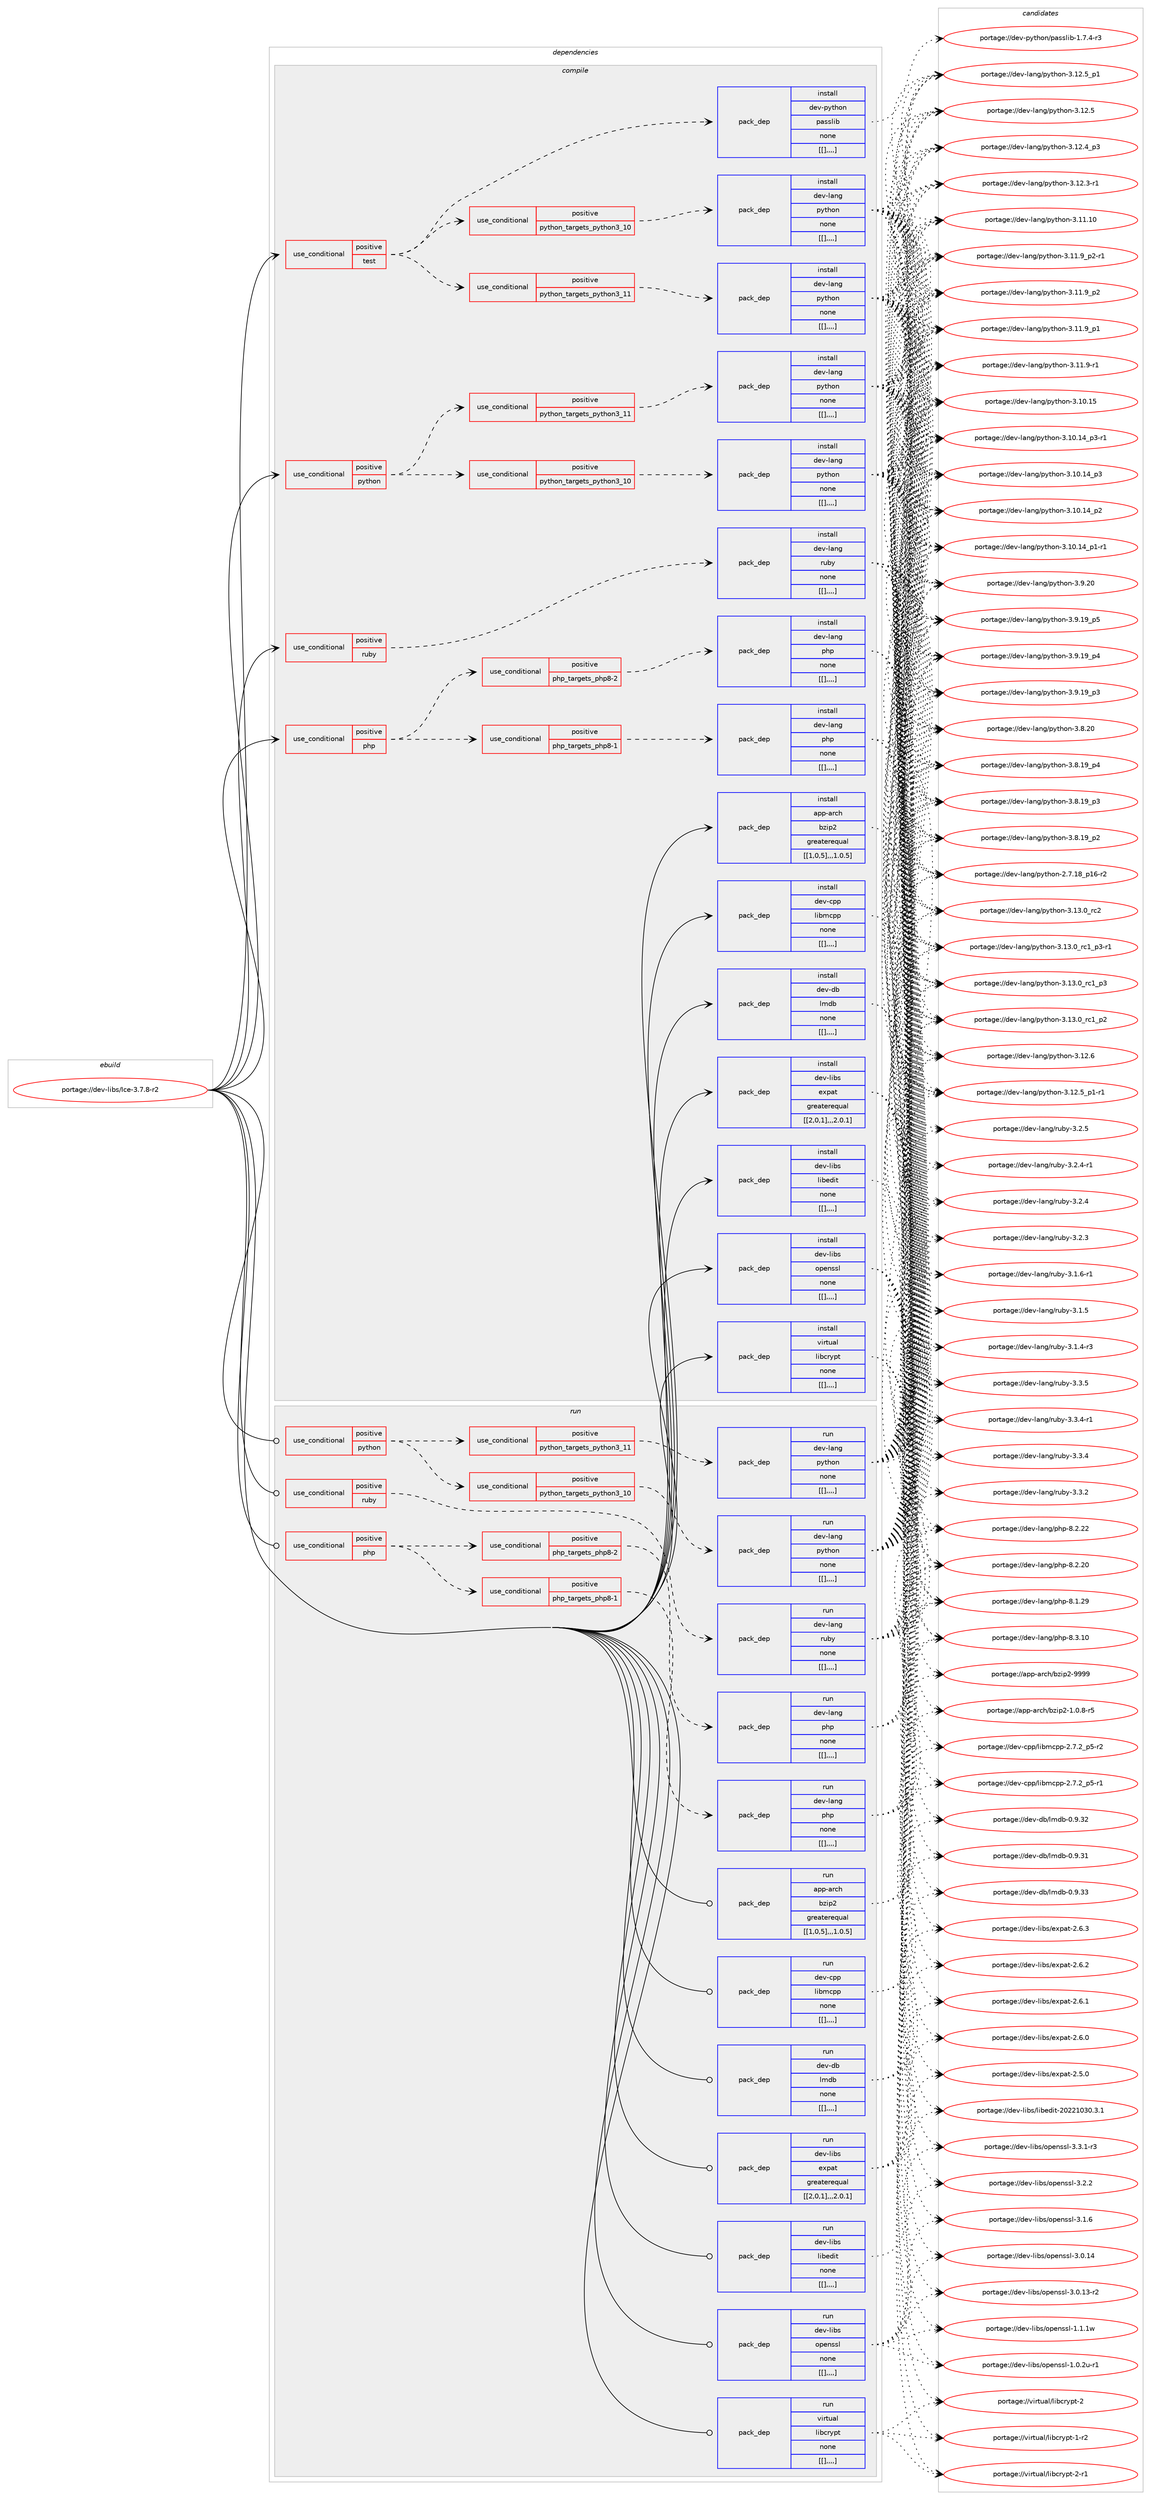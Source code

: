 digraph prolog {

# *************
# Graph options
# *************

newrank=true;
concentrate=true;
compound=true;
graph [rankdir=LR,fontname=Helvetica,fontsize=10,ranksep=1.5];#, ranksep=2.5, nodesep=0.2];
edge  [arrowhead=vee];
node  [fontname=Helvetica,fontsize=10];

# **********
# The ebuild
# **********

subgraph cluster_leftcol {
color=gray;
label=<<i>ebuild</i>>;
id [label="portage://dev-libs/Ice-3.7.8-r2", color=red, width=4, href="../dev-libs/Ice-3.7.8-r2.svg"];
}

# ****************
# The dependencies
# ****************

subgraph cluster_midcol {
color=gray;
label=<<i>dependencies</i>>;
subgraph cluster_compile {
fillcolor="#eeeeee";
style=filled;
label=<<i>compile</i>>;
subgraph cond25898 {
dependency106504 [label=<<TABLE BORDER="0" CELLBORDER="1" CELLSPACING="0" CELLPADDING="4"><TR><TD ROWSPAN="3" CELLPADDING="10">use_conditional</TD></TR><TR><TD>positive</TD></TR><TR><TD>php</TD></TR></TABLE>>, shape=none, color=red];
subgraph cond25899 {
dependency106505 [label=<<TABLE BORDER="0" CELLBORDER="1" CELLSPACING="0" CELLPADDING="4"><TR><TD ROWSPAN="3" CELLPADDING="10">use_conditional</TD></TR><TR><TD>positive</TD></TR><TR><TD>php_targets_php8-1</TD></TR></TABLE>>, shape=none, color=red];
subgraph pack79488 {
dependency106506 [label=<<TABLE BORDER="0" CELLBORDER="1" CELLSPACING="0" CELLPADDING="4" WIDTH="220"><TR><TD ROWSPAN="6" CELLPADDING="30">pack_dep</TD></TR><TR><TD WIDTH="110">install</TD></TR><TR><TD>dev-lang</TD></TR><TR><TD>php</TD></TR><TR><TD>none</TD></TR><TR><TD>[[],,,,]</TD></TR></TABLE>>, shape=none, color=blue];
}
dependency106505:e -> dependency106506:w [weight=20,style="dashed",arrowhead="vee"];
}
dependency106504:e -> dependency106505:w [weight=20,style="dashed",arrowhead="vee"];
subgraph cond25900 {
dependency106507 [label=<<TABLE BORDER="0" CELLBORDER="1" CELLSPACING="0" CELLPADDING="4"><TR><TD ROWSPAN="3" CELLPADDING="10">use_conditional</TD></TR><TR><TD>positive</TD></TR><TR><TD>php_targets_php8-2</TD></TR></TABLE>>, shape=none, color=red];
subgraph pack79489 {
dependency106508 [label=<<TABLE BORDER="0" CELLBORDER="1" CELLSPACING="0" CELLPADDING="4" WIDTH="220"><TR><TD ROWSPAN="6" CELLPADDING="30">pack_dep</TD></TR><TR><TD WIDTH="110">install</TD></TR><TR><TD>dev-lang</TD></TR><TR><TD>php</TD></TR><TR><TD>none</TD></TR><TR><TD>[[],,,,]</TD></TR></TABLE>>, shape=none, color=blue];
}
dependency106507:e -> dependency106508:w [weight=20,style="dashed",arrowhead="vee"];
}
dependency106504:e -> dependency106507:w [weight=20,style="dashed",arrowhead="vee"];
}
id:e -> dependency106504:w [weight=20,style="solid",arrowhead="vee"];
subgraph cond25901 {
dependency106509 [label=<<TABLE BORDER="0" CELLBORDER="1" CELLSPACING="0" CELLPADDING="4"><TR><TD ROWSPAN="3" CELLPADDING="10">use_conditional</TD></TR><TR><TD>positive</TD></TR><TR><TD>python</TD></TR></TABLE>>, shape=none, color=red];
subgraph cond25902 {
dependency106510 [label=<<TABLE BORDER="0" CELLBORDER="1" CELLSPACING="0" CELLPADDING="4"><TR><TD ROWSPAN="3" CELLPADDING="10">use_conditional</TD></TR><TR><TD>positive</TD></TR><TR><TD>python_targets_python3_10</TD></TR></TABLE>>, shape=none, color=red];
subgraph pack79490 {
dependency106511 [label=<<TABLE BORDER="0" CELLBORDER="1" CELLSPACING="0" CELLPADDING="4" WIDTH="220"><TR><TD ROWSPAN="6" CELLPADDING="30">pack_dep</TD></TR><TR><TD WIDTH="110">install</TD></TR><TR><TD>dev-lang</TD></TR><TR><TD>python</TD></TR><TR><TD>none</TD></TR><TR><TD>[[],,,,]</TD></TR></TABLE>>, shape=none, color=blue];
}
dependency106510:e -> dependency106511:w [weight=20,style="dashed",arrowhead="vee"];
}
dependency106509:e -> dependency106510:w [weight=20,style="dashed",arrowhead="vee"];
subgraph cond25903 {
dependency106512 [label=<<TABLE BORDER="0" CELLBORDER="1" CELLSPACING="0" CELLPADDING="4"><TR><TD ROWSPAN="3" CELLPADDING="10">use_conditional</TD></TR><TR><TD>positive</TD></TR><TR><TD>python_targets_python3_11</TD></TR></TABLE>>, shape=none, color=red];
subgraph pack79491 {
dependency106513 [label=<<TABLE BORDER="0" CELLBORDER="1" CELLSPACING="0" CELLPADDING="4" WIDTH="220"><TR><TD ROWSPAN="6" CELLPADDING="30">pack_dep</TD></TR><TR><TD WIDTH="110">install</TD></TR><TR><TD>dev-lang</TD></TR><TR><TD>python</TD></TR><TR><TD>none</TD></TR><TR><TD>[[],,,,]</TD></TR></TABLE>>, shape=none, color=blue];
}
dependency106512:e -> dependency106513:w [weight=20,style="dashed",arrowhead="vee"];
}
dependency106509:e -> dependency106512:w [weight=20,style="dashed",arrowhead="vee"];
}
id:e -> dependency106509:w [weight=20,style="solid",arrowhead="vee"];
subgraph cond25904 {
dependency106514 [label=<<TABLE BORDER="0" CELLBORDER="1" CELLSPACING="0" CELLPADDING="4"><TR><TD ROWSPAN="3" CELLPADDING="10">use_conditional</TD></TR><TR><TD>positive</TD></TR><TR><TD>ruby</TD></TR></TABLE>>, shape=none, color=red];
subgraph pack79492 {
dependency106515 [label=<<TABLE BORDER="0" CELLBORDER="1" CELLSPACING="0" CELLPADDING="4" WIDTH="220"><TR><TD ROWSPAN="6" CELLPADDING="30">pack_dep</TD></TR><TR><TD WIDTH="110">install</TD></TR><TR><TD>dev-lang</TD></TR><TR><TD>ruby</TD></TR><TR><TD>none</TD></TR><TR><TD>[[],,,,]</TD></TR></TABLE>>, shape=none, color=blue];
}
dependency106514:e -> dependency106515:w [weight=20,style="dashed",arrowhead="vee"];
}
id:e -> dependency106514:w [weight=20,style="solid",arrowhead="vee"];
subgraph cond25905 {
dependency106516 [label=<<TABLE BORDER="0" CELLBORDER="1" CELLSPACING="0" CELLPADDING="4"><TR><TD ROWSPAN="3" CELLPADDING="10">use_conditional</TD></TR><TR><TD>positive</TD></TR><TR><TD>test</TD></TR></TABLE>>, shape=none, color=red];
subgraph cond25906 {
dependency106517 [label=<<TABLE BORDER="0" CELLBORDER="1" CELLSPACING="0" CELLPADDING="4"><TR><TD ROWSPAN="3" CELLPADDING="10">use_conditional</TD></TR><TR><TD>positive</TD></TR><TR><TD>python_targets_python3_10</TD></TR></TABLE>>, shape=none, color=red];
subgraph pack79493 {
dependency106518 [label=<<TABLE BORDER="0" CELLBORDER="1" CELLSPACING="0" CELLPADDING="4" WIDTH="220"><TR><TD ROWSPAN="6" CELLPADDING="30">pack_dep</TD></TR><TR><TD WIDTH="110">install</TD></TR><TR><TD>dev-lang</TD></TR><TR><TD>python</TD></TR><TR><TD>none</TD></TR><TR><TD>[[],,,,]</TD></TR></TABLE>>, shape=none, color=blue];
}
dependency106517:e -> dependency106518:w [weight=20,style="dashed",arrowhead="vee"];
}
dependency106516:e -> dependency106517:w [weight=20,style="dashed",arrowhead="vee"];
subgraph cond25907 {
dependency106519 [label=<<TABLE BORDER="0" CELLBORDER="1" CELLSPACING="0" CELLPADDING="4"><TR><TD ROWSPAN="3" CELLPADDING="10">use_conditional</TD></TR><TR><TD>positive</TD></TR><TR><TD>python_targets_python3_11</TD></TR></TABLE>>, shape=none, color=red];
subgraph pack79494 {
dependency106520 [label=<<TABLE BORDER="0" CELLBORDER="1" CELLSPACING="0" CELLPADDING="4" WIDTH="220"><TR><TD ROWSPAN="6" CELLPADDING="30">pack_dep</TD></TR><TR><TD WIDTH="110">install</TD></TR><TR><TD>dev-lang</TD></TR><TR><TD>python</TD></TR><TR><TD>none</TD></TR><TR><TD>[[],,,,]</TD></TR></TABLE>>, shape=none, color=blue];
}
dependency106519:e -> dependency106520:w [weight=20,style="dashed",arrowhead="vee"];
}
dependency106516:e -> dependency106519:w [weight=20,style="dashed",arrowhead="vee"];
subgraph pack79495 {
dependency106521 [label=<<TABLE BORDER="0" CELLBORDER="1" CELLSPACING="0" CELLPADDING="4" WIDTH="220"><TR><TD ROWSPAN="6" CELLPADDING="30">pack_dep</TD></TR><TR><TD WIDTH="110">install</TD></TR><TR><TD>dev-python</TD></TR><TR><TD>passlib</TD></TR><TR><TD>none</TD></TR><TR><TD>[[],,,,]</TD></TR></TABLE>>, shape=none, color=blue];
}
dependency106516:e -> dependency106521:w [weight=20,style="dashed",arrowhead="vee"];
}
id:e -> dependency106516:w [weight=20,style="solid",arrowhead="vee"];
subgraph pack79496 {
dependency106522 [label=<<TABLE BORDER="0" CELLBORDER="1" CELLSPACING="0" CELLPADDING="4" WIDTH="220"><TR><TD ROWSPAN="6" CELLPADDING="30">pack_dep</TD></TR><TR><TD WIDTH="110">install</TD></TR><TR><TD>app-arch</TD></TR><TR><TD>bzip2</TD></TR><TR><TD>greaterequal</TD></TR><TR><TD>[[1,0,5],,,1.0.5]</TD></TR></TABLE>>, shape=none, color=blue];
}
id:e -> dependency106522:w [weight=20,style="solid",arrowhead="vee"];
subgraph pack79497 {
dependency106523 [label=<<TABLE BORDER="0" CELLBORDER="1" CELLSPACING="0" CELLPADDING="4" WIDTH="220"><TR><TD ROWSPAN="6" CELLPADDING="30">pack_dep</TD></TR><TR><TD WIDTH="110">install</TD></TR><TR><TD>dev-cpp</TD></TR><TR><TD>libmcpp</TD></TR><TR><TD>none</TD></TR><TR><TD>[[],,,,]</TD></TR></TABLE>>, shape=none, color=blue];
}
id:e -> dependency106523:w [weight=20,style="solid",arrowhead="vee"];
subgraph pack79498 {
dependency106524 [label=<<TABLE BORDER="0" CELLBORDER="1" CELLSPACING="0" CELLPADDING="4" WIDTH="220"><TR><TD ROWSPAN="6" CELLPADDING="30">pack_dep</TD></TR><TR><TD WIDTH="110">install</TD></TR><TR><TD>dev-db</TD></TR><TR><TD>lmdb</TD></TR><TR><TD>none</TD></TR><TR><TD>[[],,,,]</TD></TR></TABLE>>, shape=none, color=blue];
}
id:e -> dependency106524:w [weight=20,style="solid",arrowhead="vee"];
subgraph pack79499 {
dependency106525 [label=<<TABLE BORDER="0" CELLBORDER="1" CELLSPACING="0" CELLPADDING="4" WIDTH="220"><TR><TD ROWSPAN="6" CELLPADDING="30">pack_dep</TD></TR><TR><TD WIDTH="110">install</TD></TR><TR><TD>dev-libs</TD></TR><TR><TD>expat</TD></TR><TR><TD>greaterequal</TD></TR><TR><TD>[[2,0,1],,,2.0.1]</TD></TR></TABLE>>, shape=none, color=blue];
}
id:e -> dependency106525:w [weight=20,style="solid",arrowhead="vee"];
subgraph pack79500 {
dependency106526 [label=<<TABLE BORDER="0" CELLBORDER="1" CELLSPACING="0" CELLPADDING="4" WIDTH="220"><TR><TD ROWSPAN="6" CELLPADDING="30">pack_dep</TD></TR><TR><TD WIDTH="110">install</TD></TR><TR><TD>dev-libs</TD></TR><TR><TD>libedit</TD></TR><TR><TD>none</TD></TR><TR><TD>[[],,,,]</TD></TR></TABLE>>, shape=none, color=blue];
}
id:e -> dependency106526:w [weight=20,style="solid",arrowhead="vee"];
subgraph pack79501 {
dependency106527 [label=<<TABLE BORDER="0" CELLBORDER="1" CELLSPACING="0" CELLPADDING="4" WIDTH="220"><TR><TD ROWSPAN="6" CELLPADDING="30">pack_dep</TD></TR><TR><TD WIDTH="110">install</TD></TR><TR><TD>dev-libs</TD></TR><TR><TD>openssl</TD></TR><TR><TD>none</TD></TR><TR><TD>[[],,,,]</TD></TR></TABLE>>, shape=none, color=blue];
}
id:e -> dependency106527:w [weight=20,style="solid",arrowhead="vee"];
subgraph pack79502 {
dependency106528 [label=<<TABLE BORDER="0" CELLBORDER="1" CELLSPACING="0" CELLPADDING="4" WIDTH="220"><TR><TD ROWSPAN="6" CELLPADDING="30">pack_dep</TD></TR><TR><TD WIDTH="110">install</TD></TR><TR><TD>virtual</TD></TR><TR><TD>libcrypt</TD></TR><TR><TD>none</TD></TR><TR><TD>[[],,,,]</TD></TR></TABLE>>, shape=none, color=blue];
}
id:e -> dependency106528:w [weight=20,style="solid",arrowhead="vee"];
}
subgraph cluster_compileandrun {
fillcolor="#eeeeee";
style=filled;
label=<<i>compile and run</i>>;
}
subgraph cluster_run {
fillcolor="#eeeeee";
style=filled;
label=<<i>run</i>>;
subgraph cond25908 {
dependency106529 [label=<<TABLE BORDER="0" CELLBORDER="1" CELLSPACING="0" CELLPADDING="4"><TR><TD ROWSPAN="3" CELLPADDING="10">use_conditional</TD></TR><TR><TD>positive</TD></TR><TR><TD>php</TD></TR></TABLE>>, shape=none, color=red];
subgraph cond25909 {
dependency106530 [label=<<TABLE BORDER="0" CELLBORDER="1" CELLSPACING="0" CELLPADDING="4"><TR><TD ROWSPAN="3" CELLPADDING="10">use_conditional</TD></TR><TR><TD>positive</TD></TR><TR><TD>php_targets_php8-1</TD></TR></TABLE>>, shape=none, color=red];
subgraph pack79503 {
dependency106531 [label=<<TABLE BORDER="0" CELLBORDER="1" CELLSPACING="0" CELLPADDING="4" WIDTH="220"><TR><TD ROWSPAN="6" CELLPADDING="30">pack_dep</TD></TR><TR><TD WIDTH="110">run</TD></TR><TR><TD>dev-lang</TD></TR><TR><TD>php</TD></TR><TR><TD>none</TD></TR><TR><TD>[[],,,,]</TD></TR></TABLE>>, shape=none, color=blue];
}
dependency106530:e -> dependency106531:w [weight=20,style="dashed",arrowhead="vee"];
}
dependency106529:e -> dependency106530:w [weight=20,style="dashed",arrowhead="vee"];
subgraph cond25910 {
dependency106532 [label=<<TABLE BORDER="0" CELLBORDER="1" CELLSPACING="0" CELLPADDING="4"><TR><TD ROWSPAN="3" CELLPADDING="10">use_conditional</TD></TR><TR><TD>positive</TD></TR><TR><TD>php_targets_php8-2</TD></TR></TABLE>>, shape=none, color=red];
subgraph pack79504 {
dependency106533 [label=<<TABLE BORDER="0" CELLBORDER="1" CELLSPACING="0" CELLPADDING="4" WIDTH="220"><TR><TD ROWSPAN="6" CELLPADDING="30">pack_dep</TD></TR><TR><TD WIDTH="110">run</TD></TR><TR><TD>dev-lang</TD></TR><TR><TD>php</TD></TR><TR><TD>none</TD></TR><TR><TD>[[],,,,]</TD></TR></TABLE>>, shape=none, color=blue];
}
dependency106532:e -> dependency106533:w [weight=20,style="dashed",arrowhead="vee"];
}
dependency106529:e -> dependency106532:w [weight=20,style="dashed",arrowhead="vee"];
}
id:e -> dependency106529:w [weight=20,style="solid",arrowhead="odot"];
subgraph cond25911 {
dependency106534 [label=<<TABLE BORDER="0" CELLBORDER="1" CELLSPACING="0" CELLPADDING="4"><TR><TD ROWSPAN="3" CELLPADDING="10">use_conditional</TD></TR><TR><TD>positive</TD></TR><TR><TD>python</TD></TR></TABLE>>, shape=none, color=red];
subgraph cond25912 {
dependency106535 [label=<<TABLE BORDER="0" CELLBORDER="1" CELLSPACING="0" CELLPADDING="4"><TR><TD ROWSPAN="3" CELLPADDING="10">use_conditional</TD></TR><TR><TD>positive</TD></TR><TR><TD>python_targets_python3_10</TD></TR></TABLE>>, shape=none, color=red];
subgraph pack79505 {
dependency106536 [label=<<TABLE BORDER="0" CELLBORDER="1" CELLSPACING="0" CELLPADDING="4" WIDTH="220"><TR><TD ROWSPAN="6" CELLPADDING="30">pack_dep</TD></TR><TR><TD WIDTH="110">run</TD></TR><TR><TD>dev-lang</TD></TR><TR><TD>python</TD></TR><TR><TD>none</TD></TR><TR><TD>[[],,,,]</TD></TR></TABLE>>, shape=none, color=blue];
}
dependency106535:e -> dependency106536:w [weight=20,style="dashed",arrowhead="vee"];
}
dependency106534:e -> dependency106535:w [weight=20,style="dashed",arrowhead="vee"];
subgraph cond25913 {
dependency106537 [label=<<TABLE BORDER="0" CELLBORDER="1" CELLSPACING="0" CELLPADDING="4"><TR><TD ROWSPAN="3" CELLPADDING="10">use_conditional</TD></TR><TR><TD>positive</TD></TR><TR><TD>python_targets_python3_11</TD></TR></TABLE>>, shape=none, color=red];
subgraph pack79506 {
dependency106538 [label=<<TABLE BORDER="0" CELLBORDER="1" CELLSPACING="0" CELLPADDING="4" WIDTH="220"><TR><TD ROWSPAN="6" CELLPADDING="30">pack_dep</TD></TR><TR><TD WIDTH="110">run</TD></TR><TR><TD>dev-lang</TD></TR><TR><TD>python</TD></TR><TR><TD>none</TD></TR><TR><TD>[[],,,,]</TD></TR></TABLE>>, shape=none, color=blue];
}
dependency106537:e -> dependency106538:w [weight=20,style="dashed",arrowhead="vee"];
}
dependency106534:e -> dependency106537:w [weight=20,style="dashed",arrowhead="vee"];
}
id:e -> dependency106534:w [weight=20,style="solid",arrowhead="odot"];
subgraph cond25914 {
dependency106539 [label=<<TABLE BORDER="0" CELLBORDER="1" CELLSPACING="0" CELLPADDING="4"><TR><TD ROWSPAN="3" CELLPADDING="10">use_conditional</TD></TR><TR><TD>positive</TD></TR><TR><TD>ruby</TD></TR></TABLE>>, shape=none, color=red];
subgraph pack79507 {
dependency106540 [label=<<TABLE BORDER="0" CELLBORDER="1" CELLSPACING="0" CELLPADDING="4" WIDTH="220"><TR><TD ROWSPAN="6" CELLPADDING="30">pack_dep</TD></TR><TR><TD WIDTH="110">run</TD></TR><TR><TD>dev-lang</TD></TR><TR><TD>ruby</TD></TR><TR><TD>none</TD></TR><TR><TD>[[],,,,]</TD></TR></TABLE>>, shape=none, color=blue];
}
dependency106539:e -> dependency106540:w [weight=20,style="dashed",arrowhead="vee"];
}
id:e -> dependency106539:w [weight=20,style="solid",arrowhead="odot"];
subgraph pack79508 {
dependency106541 [label=<<TABLE BORDER="0" CELLBORDER="1" CELLSPACING="0" CELLPADDING="4" WIDTH="220"><TR><TD ROWSPAN="6" CELLPADDING="30">pack_dep</TD></TR><TR><TD WIDTH="110">run</TD></TR><TR><TD>app-arch</TD></TR><TR><TD>bzip2</TD></TR><TR><TD>greaterequal</TD></TR><TR><TD>[[1,0,5],,,1.0.5]</TD></TR></TABLE>>, shape=none, color=blue];
}
id:e -> dependency106541:w [weight=20,style="solid",arrowhead="odot"];
subgraph pack79509 {
dependency106542 [label=<<TABLE BORDER="0" CELLBORDER="1" CELLSPACING="0" CELLPADDING="4" WIDTH="220"><TR><TD ROWSPAN="6" CELLPADDING="30">pack_dep</TD></TR><TR><TD WIDTH="110">run</TD></TR><TR><TD>dev-cpp</TD></TR><TR><TD>libmcpp</TD></TR><TR><TD>none</TD></TR><TR><TD>[[],,,,]</TD></TR></TABLE>>, shape=none, color=blue];
}
id:e -> dependency106542:w [weight=20,style="solid",arrowhead="odot"];
subgraph pack79510 {
dependency106543 [label=<<TABLE BORDER="0" CELLBORDER="1" CELLSPACING="0" CELLPADDING="4" WIDTH="220"><TR><TD ROWSPAN="6" CELLPADDING="30">pack_dep</TD></TR><TR><TD WIDTH="110">run</TD></TR><TR><TD>dev-db</TD></TR><TR><TD>lmdb</TD></TR><TR><TD>none</TD></TR><TR><TD>[[],,,,]</TD></TR></TABLE>>, shape=none, color=blue];
}
id:e -> dependency106543:w [weight=20,style="solid",arrowhead="odot"];
subgraph pack79511 {
dependency106544 [label=<<TABLE BORDER="0" CELLBORDER="1" CELLSPACING="0" CELLPADDING="4" WIDTH="220"><TR><TD ROWSPAN="6" CELLPADDING="30">pack_dep</TD></TR><TR><TD WIDTH="110">run</TD></TR><TR><TD>dev-libs</TD></TR><TR><TD>expat</TD></TR><TR><TD>greaterequal</TD></TR><TR><TD>[[2,0,1],,,2.0.1]</TD></TR></TABLE>>, shape=none, color=blue];
}
id:e -> dependency106544:w [weight=20,style="solid",arrowhead="odot"];
subgraph pack79512 {
dependency106545 [label=<<TABLE BORDER="0" CELLBORDER="1" CELLSPACING="0" CELLPADDING="4" WIDTH="220"><TR><TD ROWSPAN="6" CELLPADDING="30">pack_dep</TD></TR><TR><TD WIDTH="110">run</TD></TR><TR><TD>dev-libs</TD></TR><TR><TD>libedit</TD></TR><TR><TD>none</TD></TR><TR><TD>[[],,,,]</TD></TR></TABLE>>, shape=none, color=blue];
}
id:e -> dependency106545:w [weight=20,style="solid",arrowhead="odot"];
subgraph pack79513 {
dependency106546 [label=<<TABLE BORDER="0" CELLBORDER="1" CELLSPACING="0" CELLPADDING="4" WIDTH="220"><TR><TD ROWSPAN="6" CELLPADDING="30">pack_dep</TD></TR><TR><TD WIDTH="110">run</TD></TR><TR><TD>dev-libs</TD></TR><TR><TD>openssl</TD></TR><TR><TD>none</TD></TR><TR><TD>[[],,,,]</TD></TR></TABLE>>, shape=none, color=blue];
}
id:e -> dependency106546:w [weight=20,style="solid",arrowhead="odot"];
subgraph pack79514 {
dependency106547 [label=<<TABLE BORDER="0" CELLBORDER="1" CELLSPACING="0" CELLPADDING="4" WIDTH="220"><TR><TD ROWSPAN="6" CELLPADDING="30">pack_dep</TD></TR><TR><TD WIDTH="110">run</TD></TR><TR><TD>virtual</TD></TR><TR><TD>libcrypt</TD></TR><TR><TD>none</TD></TR><TR><TD>[[],,,,]</TD></TR></TABLE>>, shape=none, color=blue];
}
id:e -> dependency106547:w [weight=20,style="solid",arrowhead="odot"];
}
}

# **************
# The candidates
# **************

subgraph cluster_choices {
rank=same;
color=gray;
label=<<i>candidates</i>>;

subgraph choice79488 {
color=black;
nodesep=1;
choice10010111845108971101034711210411245564651464948 [label="portage://dev-lang/php-8.3.10", color=red, width=4,href="../dev-lang/php-8.3.10.svg"];
choice10010111845108971101034711210411245564650465050 [label="portage://dev-lang/php-8.2.22", color=red, width=4,href="../dev-lang/php-8.2.22.svg"];
choice10010111845108971101034711210411245564650465048 [label="portage://dev-lang/php-8.2.20", color=red, width=4,href="../dev-lang/php-8.2.20.svg"];
choice10010111845108971101034711210411245564649465057 [label="portage://dev-lang/php-8.1.29", color=red, width=4,href="../dev-lang/php-8.1.29.svg"];
dependency106506:e -> choice10010111845108971101034711210411245564651464948:w [style=dotted,weight="100"];
dependency106506:e -> choice10010111845108971101034711210411245564650465050:w [style=dotted,weight="100"];
dependency106506:e -> choice10010111845108971101034711210411245564650465048:w [style=dotted,weight="100"];
dependency106506:e -> choice10010111845108971101034711210411245564649465057:w [style=dotted,weight="100"];
}
subgraph choice79489 {
color=black;
nodesep=1;
choice10010111845108971101034711210411245564651464948 [label="portage://dev-lang/php-8.3.10", color=red, width=4,href="../dev-lang/php-8.3.10.svg"];
choice10010111845108971101034711210411245564650465050 [label="portage://dev-lang/php-8.2.22", color=red, width=4,href="../dev-lang/php-8.2.22.svg"];
choice10010111845108971101034711210411245564650465048 [label="portage://dev-lang/php-8.2.20", color=red, width=4,href="../dev-lang/php-8.2.20.svg"];
choice10010111845108971101034711210411245564649465057 [label="portage://dev-lang/php-8.1.29", color=red, width=4,href="../dev-lang/php-8.1.29.svg"];
dependency106508:e -> choice10010111845108971101034711210411245564651464948:w [style=dotted,weight="100"];
dependency106508:e -> choice10010111845108971101034711210411245564650465050:w [style=dotted,weight="100"];
dependency106508:e -> choice10010111845108971101034711210411245564650465048:w [style=dotted,weight="100"];
dependency106508:e -> choice10010111845108971101034711210411245564649465057:w [style=dotted,weight="100"];
}
subgraph choice79490 {
color=black;
nodesep=1;
choice10010111845108971101034711212111610411111045514649514648951149950 [label="portage://dev-lang/python-3.13.0_rc2", color=red, width=4,href="../dev-lang/python-3.13.0_rc2.svg"];
choice1001011184510897110103471121211161041111104551464951464895114994995112514511449 [label="portage://dev-lang/python-3.13.0_rc1_p3-r1", color=red, width=4,href="../dev-lang/python-3.13.0_rc1_p3-r1.svg"];
choice100101118451089711010347112121116104111110455146495146489511499499511251 [label="portage://dev-lang/python-3.13.0_rc1_p3", color=red, width=4,href="../dev-lang/python-3.13.0_rc1_p3.svg"];
choice100101118451089711010347112121116104111110455146495146489511499499511250 [label="portage://dev-lang/python-3.13.0_rc1_p2", color=red, width=4,href="../dev-lang/python-3.13.0_rc1_p2.svg"];
choice10010111845108971101034711212111610411111045514649504654 [label="portage://dev-lang/python-3.12.6", color=red, width=4,href="../dev-lang/python-3.12.6.svg"];
choice1001011184510897110103471121211161041111104551464950465395112494511449 [label="portage://dev-lang/python-3.12.5_p1-r1", color=red, width=4,href="../dev-lang/python-3.12.5_p1-r1.svg"];
choice100101118451089711010347112121116104111110455146495046539511249 [label="portage://dev-lang/python-3.12.5_p1", color=red, width=4,href="../dev-lang/python-3.12.5_p1.svg"];
choice10010111845108971101034711212111610411111045514649504653 [label="portage://dev-lang/python-3.12.5", color=red, width=4,href="../dev-lang/python-3.12.5.svg"];
choice100101118451089711010347112121116104111110455146495046529511251 [label="portage://dev-lang/python-3.12.4_p3", color=red, width=4,href="../dev-lang/python-3.12.4_p3.svg"];
choice100101118451089711010347112121116104111110455146495046514511449 [label="portage://dev-lang/python-3.12.3-r1", color=red, width=4,href="../dev-lang/python-3.12.3-r1.svg"];
choice1001011184510897110103471121211161041111104551464949464948 [label="portage://dev-lang/python-3.11.10", color=red, width=4,href="../dev-lang/python-3.11.10.svg"];
choice1001011184510897110103471121211161041111104551464949465795112504511449 [label="portage://dev-lang/python-3.11.9_p2-r1", color=red, width=4,href="../dev-lang/python-3.11.9_p2-r1.svg"];
choice100101118451089711010347112121116104111110455146494946579511250 [label="portage://dev-lang/python-3.11.9_p2", color=red, width=4,href="../dev-lang/python-3.11.9_p2.svg"];
choice100101118451089711010347112121116104111110455146494946579511249 [label="portage://dev-lang/python-3.11.9_p1", color=red, width=4,href="../dev-lang/python-3.11.9_p1.svg"];
choice100101118451089711010347112121116104111110455146494946574511449 [label="portage://dev-lang/python-3.11.9-r1", color=red, width=4,href="../dev-lang/python-3.11.9-r1.svg"];
choice1001011184510897110103471121211161041111104551464948464953 [label="portage://dev-lang/python-3.10.15", color=red, width=4,href="../dev-lang/python-3.10.15.svg"];
choice100101118451089711010347112121116104111110455146494846495295112514511449 [label="portage://dev-lang/python-3.10.14_p3-r1", color=red, width=4,href="../dev-lang/python-3.10.14_p3-r1.svg"];
choice10010111845108971101034711212111610411111045514649484649529511251 [label="portage://dev-lang/python-3.10.14_p3", color=red, width=4,href="../dev-lang/python-3.10.14_p3.svg"];
choice10010111845108971101034711212111610411111045514649484649529511250 [label="portage://dev-lang/python-3.10.14_p2", color=red, width=4,href="../dev-lang/python-3.10.14_p2.svg"];
choice100101118451089711010347112121116104111110455146494846495295112494511449 [label="portage://dev-lang/python-3.10.14_p1-r1", color=red, width=4,href="../dev-lang/python-3.10.14_p1-r1.svg"];
choice10010111845108971101034711212111610411111045514657465048 [label="portage://dev-lang/python-3.9.20", color=red, width=4,href="../dev-lang/python-3.9.20.svg"];
choice100101118451089711010347112121116104111110455146574649579511253 [label="portage://dev-lang/python-3.9.19_p5", color=red, width=4,href="../dev-lang/python-3.9.19_p5.svg"];
choice100101118451089711010347112121116104111110455146574649579511252 [label="portage://dev-lang/python-3.9.19_p4", color=red, width=4,href="../dev-lang/python-3.9.19_p4.svg"];
choice100101118451089711010347112121116104111110455146574649579511251 [label="portage://dev-lang/python-3.9.19_p3", color=red, width=4,href="../dev-lang/python-3.9.19_p3.svg"];
choice10010111845108971101034711212111610411111045514656465048 [label="portage://dev-lang/python-3.8.20", color=red, width=4,href="../dev-lang/python-3.8.20.svg"];
choice100101118451089711010347112121116104111110455146564649579511252 [label="portage://dev-lang/python-3.8.19_p4", color=red, width=4,href="../dev-lang/python-3.8.19_p4.svg"];
choice100101118451089711010347112121116104111110455146564649579511251 [label="portage://dev-lang/python-3.8.19_p3", color=red, width=4,href="../dev-lang/python-3.8.19_p3.svg"];
choice100101118451089711010347112121116104111110455146564649579511250 [label="portage://dev-lang/python-3.8.19_p2", color=red, width=4,href="../dev-lang/python-3.8.19_p2.svg"];
choice100101118451089711010347112121116104111110455046554649569511249544511450 [label="portage://dev-lang/python-2.7.18_p16-r2", color=red, width=4,href="../dev-lang/python-2.7.18_p16-r2.svg"];
dependency106511:e -> choice10010111845108971101034711212111610411111045514649514648951149950:w [style=dotted,weight="100"];
dependency106511:e -> choice1001011184510897110103471121211161041111104551464951464895114994995112514511449:w [style=dotted,weight="100"];
dependency106511:e -> choice100101118451089711010347112121116104111110455146495146489511499499511251:w [style=dotted,weight="100"];
dependency106511:e -> choice100101118451089711010347112121116104111110455146495146489511499499511250:w [style=dotted,weight="100"];
dependency106511:e -> choice10010111845108971101034711212111610411111045514649504654:w [style=dotted,weight="100"];
dependency106511:e -> choice1001011184510897110103471121211161041111104551464950465395112494511449:w [style=dotted,weight="100"];
dependency106511:e -> choice100101118451089711010347112121116104111110455146495046539511249:w [style=dotted,weight="100"];
dependency106511:e -> choice10010111845108971101034711212111610411111045514649504653:w [style=dotted,weight="100"];
dependency106511:e -> choice100101118451089711010347112121116104111110455146495046529511251:w [style=dotted,weight="100"];
dependency106511:e -> choice100101118451089711010347112121116104111110455146495046514511449:w [style=dotted,weight="100"];
dependency106511:e -> choice1001011184510897110103471121211161041111104551464949464948:w [style=dotted,weight="100"];
dependency106511:e -> choice1001011184510897110103471121211161041111104551464949465795112504511449:w [style=dotted,weight="100"];
dependency106511:e -> choice100101118451089711010347112121116104111110455146494946579511250:w [style=dotted,weight="100"];
dependency106511:e -> choice100101118451089711010347112121116104111110455146494946579511249:w [style=dotted,weight="100"];
dependency106511:e -> choice100101118451089711010347112121116104111110455146494946574511449:w [style=dotted,weight="100"];
dependency106511:e -> choice1001011184510897110103471121211161041111104551464948464953:w [style=dotted,weight="100"];
dependency106511:e -> choice100101118451089711010347112121116104111110455146494846495295112514511449:w [style=dotted,weight="100"];
dependency106511:e -> choice10010111845108971101034711212111610411111045514649484649529511251:w [style=dotted,weight="100"];
dependency106511:e -> choice10010111845108971101034711212111610411111045514649484649529511250:w [style=dotted,weight="100"];
dependency106511:e -> choice100101118451089711010347112121116104111110455146494846495295112494511449:w [style=dotted,weight="100"];
dependency106511:e -> choice10010111845108971101034711212111610411111045514657465048:w [style=dotted,weight="100"];
dependency106511:e -> choice100101118451089711010347112121116104111110455146574649579511253:w [style=dotted,weight="100"];
dependency106511:e -> choice100101118451089711010347112121116104111110455146574649579511252:w [style=dotted,weight="100"];
dependency106511:e -> choice100101118451089711010347112121116104111110455146574649579511251:w [style=dotted,weight="100"];
dependency106511:e -> choice10010111845108971101034711212111610411111045514656465048:w [style=dotted,weight="100"];
dependency106511:e -> choice100101118451089711010347112121116104111110455146564649579511252:w [style=dotted,weight="100"];
dependency106511:e -> choice100101118451089711010347112121116104111110455146564649579511251:w [style=dotted,weight="100"];
dependency106511:e -> choice100101118451089711010347112121116104111110455146564649579511250:w [style=dotted,weight="100"];
dependency106511:e -> choice100101118451089711010347112121116104111110455046554649569511249544511450:w [style=dotted,weight="100"];
}
subgraph choice79491 {
color=black;
nodesep=1;
choice10010111845108971101034711212111610411111045514649514648951149950 [label="portage://dev-lang/python-3.13.0_rc2", color=red, width=4,href="../dev-lang/python-3.13.0_rc2.svg"];
choice1001011184510897110103471121211161041111104551464951464895114994995112514511449 [label="portage://dev-lang/python-3.13.0_rc1_p3-r1", color=red, width=4,href="../dev-lang/python-3.13.0_rc1_p3-r1.svg"];
choice100101118451089711010347112121116104111110455146495146489511499499511251 [label="portage://dev-lang/python-3.13.0_rc1_p3", color=red, width=4,href="../dev-lang/python-3.13.0_rc1_p3.svg"];
choice100101118451089711010347112121116104111110455146495146489511499499511250 [label="portage://dev-lang/python-3.13.0_rc1_p2", color=red, width=4,href="../dev-lang/python-3.13.0_rc1_p2.svg"];
choice10010111845108971101034711212111610411111045514649504654 [label="portage://dev-lang/python-3.12.6", color=red, width=4,href="../dev-lang/python-3.12.6.svg"];
choice1001011184510897110103471121211161041111104551464950465395112494511449 [label="portage://dev-lang/python-3.12.5_p1-r1", color=red, width=4,href="../dev-lang/python-3.12.5_p1-r1.svg"];
choice100101118451089711010347112121116104111110455146495046539511249 [label="portage://dev-lang/python-3.12.5_p1", color=red, width=4,href="../dev-lang/python-3.12.5_p1.svg"];
choice10010111845108971101034711212111610411111045514649504653 [label="portage://dev-lang/python-3.12.5", color=red, width=4,href="../dev-lang/python-3.12.5.svg"];
choice100101118451089711010347112121116104111110455146495046529511251 [label="portage://dev-lang/python-3.12.4_p3", color=red, width=4,href="../dev-lang/python-3.12.4_p3.svg"];
choice100101118451089711010347112121116104111110455146495046514511449 [label="portage://dev-lang/python-3.12.3-r1", color=red, width=4,href="../dev-lang/python-3.12.3-r1.svg"];
choice1001011184510897110103471121211161041111104551464949464948 [label="portage://dev-lang/python-3.11.10", color=red, width=4,href="../dev-lang/python-3.11.10.svg"];
choice1001011184510897110103471121211161041111104551464949465795112504511449 [label="portage://dev-lang/python-3.11.9_p2-r1", color=red, width=4,href="../dev-lang/python-3.11.9_p2-r1.svg"];
choice100101118451089711010347112121116104111110455146494946579511250 [label="portage://dev-lang/python-3.11.9_p2", color=red, width=4,href="../dev-lang/python-3.11.9_p2.svg"];
choice100101118451089711010347112121116104111110455146494946579511249 [label="portage://dev-lang/python-3.11.9_p1", color=red, width=4,href="../dev-lang/python-3.11.9_p1.svg"];
choice100101118451089711010347112121116104111110455146494946574511449 [label="portage://dev-lang/python-3.11.9-r1", color=red, width=4,href="../dev-lang/python-3.11.9-r1.svg"];
choice1001011184510897110103471121211161041111104551464948464953 [label="portage://dev-lang/python-3.10.15", color=red, width=4,href="../dev-lang/python-3.10.15.svg"];
choice100101118451089711010347112121116104111110455146494846495295112514511449 [label="portage://dev-lang/python-3.10.14_p3-r1", color=red, width=4,href="../dev-lang/python-3.10.14_p3-r1.svg"];
choice10010111845108971101034711212111610411111045514649484649529511251 [label="portage://dev-lang/python-3.10.14_p3", color=red, width=4,href="../dev-lang/python-3.10.14_p3.svg"];
choice10010111845108971101034711212111610411111045514649484649529511250 [label="portage://dev-lang/python-3.10.14_p2", color=red, width=4,href="../dev-lang/python-3.10.14_p2.svg"];
choice100101118451089711010347112121116104111110455146494846495295112494511449 [label="portage://dev-lang/python-3.10.14_p1-r1", color=red, width=4,href="../dev-lang/python-3.10.14_p1-r1.svg"];
choice10010111845108971101034711212111610411111045514657465048 [label="portage://dev-lang/python-3.9.20", color=red, width=4,href="../dev-lang/python-3.9.20.svg"];
choice100101118451089711010347112121116104111110455146574649579511253 [label="portage://dev-lang/python-3.9.19_p5", color=red, width=4,href="../dev-lang/python-3.9.19_p5.svg"];
choice100101118451089711010347112121116104111110455146574649579511252 [label="portage://dev-lang/python-3.9.19_p4", color=red, width=4,href="../dev-lang/python-3.9.19_p4.svg"];
choice100101118451089711010347112121116104111110455146574649579511251 [label="portage://dev-lang/python-3.9.19_p3", color=red, width=4,href="../dev-lang/python-3.9.19_p3.svg"];
choice10010111845108971101034711212111610411111045514656465048 [label="portage://dev-lang/python-3.8.20", color=red, width=4,href="../dev-lang/python-3.8.20.svg"];
choice100101118451089711010347112121116104111110455146564649579511252 [label="portage://dev-lang/python-3.8.19_p4", color=red, width=4,href="../dev-lang/python-3.8.19_p4.svg"];
choice100101118451089711010347112121116104111110455146564649579511251 [label="portage://dev-lang/python-3.8.19_p3", color=red, width=4,href="../dev-lang/python-3.8.19_p3.svg"];
choice100101118451089711010347112121116104111110455146564649579511250 [label="portage://dev-lang/python-3.8.19_p2", color=red, width=4,href="../dev-lang/python-3.8.19_p2.svg"];
choice100101118451089711010347112121116104111110455046554649569511249544511450 [label="portage://dev-lang/python-2.7.18_p16-r2", color=red, width=4,href="../dev-lang/python-2.7.18_p16-r2.svg"];
dependency106513:e -> choice10010111845108971101034711212111610411111045514649514648951149950:w [style=dotted,weight="100"];
dependency106513:e -> choice1001011184510897110103471121211161041111104551464951464895114994995112514511449:w [style=dotted,weight="100"];
dependency106513:e -> choice100101118451089711010347112121116104111110455146495146489511499499511251:w [style=dotted,weight="100"];
dependency106513:e -> choice100101118451089711010347112121116104111110455146495146489511499499511250:w [style=dotted,weight="100"];
dependency106513:e -> choice10010111845108971101034711212111610411111045514649504654:w [style=dotted,weight="100"];
dependency106513:e -> choice1001011184510897110103471121211161041111104551464950465395112494511449:w [style=dotted,weight="100"];
dependency106513:e -> choice100101118451089711010347112121116104111110455146495046539511249:w [style=dotted,weight="100"];
dependency106513:e -> choice10010111845108971101034711212111610411111045514649504653:w [style=dotted,weight="100"];
dependency106513:e -> choice100101118451089711010347112121116104111110455146495046529511251:w [style=dotted,weight="100"];
dependency106513:e -> choice100101118451089711010347112121116104111110455146495046514511449:w [style=dotted,weight="100"];
dependency106513:e -> choice1001011184510897110103471121211161041111104551464949464948:w [style=dotted,weight="100"];
dependency106513:e -> choice1001011184510897110103471121211161041111104551464949465795112504511449:w [style=dotted,weight="100"];
dependency106513:e -> choice100101118451089711010347112121116104111110455146494946579511250:w [style=dotted,weight="100"];
dependency106513:e -> choice100101118451089711010347112121116104111110455146494946579511249:w [style=dotted,weight="100"];
dependency106513:e -> choice100101118451089711010347112121116104111110455146494946574511449:w [style=dotted,weight="100"];
dependency106513:e -> choice1001011184510897110103471121211161041111104551464948464953:w [style=dotted,weight="100"];
dependency106513:e -> choice100101118451089711010347112121116104111110455146494846495295112514511449:w [style=dotted,weight="100"];
dependency106513:e -> choice10010111845108971101034711212111610411111045514649484649529511251:w [style=dotted,weight="100"];
dependency106513:e -> choice10010111845108971101034711212111610411111045514649484649529511250:w [style=dotted,weight="100"];
dependency106513:e -> choice100101118451089711010347112121116104111110455146494846495295112494511449:w [style=dotted,weight="100"];
dependency106513:e -> choice10010111845108971101034711212111610411111045514657465048:w [style=dotted,weight="100"];
dependency106513:e -> choice100101118451089711010347112121116104111110455146574649579511253:w [style=dotted,weight="100"];
dependency106513:e -> choice100101118451089711010347112121116104111110455146574649579511252:w [style=dotted,weight="100"];
dependency106513:e -> choice100101118451089711010347112121116104111110455146574649579511251:w [style=dotted,weight="100"];
dependency106513:e -> choice10010111845108971101034711212111610411111045514656465048:w [style=dotted,weight="100"];
dependency106513:e -> choice100101118451089711010347112121116104111110455146564649579511252:w [style=dotted,weight="100"];
dependency106513:e -> choice100101118451089711010347112121116104111110455146564649579511251:w [style=dotted,weight="100"];
dependency106513:e -> choice100101118451089711010347112121116104111110455146564649579511250:w [style=dotted,weight="100"];
dependency106513:e -> choice100101118451089711010347112121116104111110455046554649569511249544511450:w [style=dotted,weight="100"];
}
subgraph choice79492 {
color=black;
nodesep=1;
choice10010111845108971101034711411798121455146514653 [label="portage://dev-lang/ruby-3.3.5", color=red, width=4,href="../dev-lang/ruby-3.3.5.svg"];
choice100101118451089711010347114117981214551465146524511449 [label="portage://dev-lang/ruby-3.3.4-r1", color=red, width=4,href="../dev-lang/ruby-3.3.4-r1.svg"];
choice10010111845108971101034711411798121455146514652 [label="portage://dev-lang/ruby-3.3.4", color=red, width=4,href="../dev-lang/ruby-3.3.4.svg"];
choice10010111845108971101034711411798121455146514650 [label="portage://dev-lang/ruby-3.3.2", color=red, width=4,href="../dev-lang/ruby-3.3.2.svg"];
choice10010111845108971101034711411798121455146504653 [label="portage://dev-lang/ruby-3.2.5", color=red, width=4,href="../dev-lang/ruby-3.2.5.svg"];
choice100101118451089711010347114117981214551465046524511449 [label="portage://dev-lang/ruby-3.2.4-r1", color=red, width=4,href="../dev-lang/ruby-3.2.4-r1.svg"];
choice10010111845108971101034711411798121455146504652 [label="portage://dev-lang/ruby-3.2.4", color=red, width=4,href="../dev-lang/ruby-3.2.4.svg"];
choice10010111845108971101034711411798121455146504651 [label="portage://dev-lang/ruby-3.2.3", color=red, width=4,href="../dev-lang/ruby-3.2.3.svg"];
choice100101118451089711010347114117981214551464946544511449 [label="portage://dev-lang/ruby-3.1.6-r1", color=red, width=4,href="../dev-lang/ruby-3.1.6-r1.svg"];
choice10010111845108971101034711411798121455146494653 [label="portage://dev-lang/ruby-3.1.5", color=red, width=4,href="../dev-lang/ruby-3.1.5.svg"];
choice100101118451089711010347114117981214551464946524511451 [label="portage://dev-lang/ruby-3.1.4-r3", color=red, width=4,href="../dev-lang/ruby-3.1.4-r3.svg"];
dependency106515:e -> choice10010111845108971101034711411798121455146514653:w [style=dotted,weight="100"];
dependency106515:e -> choice100101118451089711010347114117981214551465146524511449:w [style=dotted,weight="100"];
dependency106515:e -> choice10010111845108971101034711411798121455146514652:w [style=dotted,weight="100"];
dependency106515:e -> choice10010111845108971101034711411798121455146514650:w [style=dotted,weight="100"];
dependency106515:e -> choice10010111845108971101034711411798121455146504653:w [style=dotted,weight="100"];
dependency106515:e -> choice100101118451089711010347114117981214551465046524511449:w [style=dotted,weight="100"];
dependency106515:e -> choice10010111845108971101034711411798121455146504652:w [style=dotted,weight="100"];
dependency106515:e -> choice10010111845108971101034711411798121455146504651:w [style=dotted,weight="100"];
dependency106515:e -> choice100101118451089711010347114117981214551464946544511449:w [style=dotted,weight="100"];
dependency106515:e -> choice10010111845108971101034711411798121455146494653:w [style=dotted,weight="100"];
dependency106515:e -> choice100101118451089711010347114117981214551464946524511451:w [style=dotted,weight="100"];
}
subgraph choice79493 {
color=black;
nodesep=1;
choice10010111845108971101034711212111610411111045514649514648951149950 [label="portage://dev-lang/python-3.13.0_rc2", color=red, width=4,href="../dev-lang/python-3.13.0_rc2.svg"];
choice1001011184510897110103471121211161041111104551464951464895114994995112514511449 [label="portage://dev-lang/python-3.13.0_rc1_p3-r1", color=red, width=4,href="../dev-lang/python-3.13.0_rc1_p3-r1.svg"];
choice100101118451089711010347112121116104111110455146495146489511499499511251 [label="portage://dev-lang/python-3.13.0_rc1_p3", color=red, width=4,href="../dev-lang/python-3.13.0_rc1_p3.svg"];
choice100101118451089711010347112121116104111110455146495146489511499499511250 [label="portage://dev-lang/python-3.13.0_rc1_p2", color=red, width=4,href="../dev-lang/python-3.13.0_rc1_p2.svg"];
choice10010111845108971101034711212111610411111045514649504654 [label="portage://dev-lang/python-3.12.6", color=red, width=4,href="../dev-lang/python-3.12.6.svg"];
choice1001011184510897110103471121211161041111104551464950465395112494511449 [label="portage://dev-lang/python-3.12.5_p1-r1", color=red, width=4,href="../dev-lang/python-3.12.5_p1-r1.svg"];
choice100101118451089711010347112121116104111110455146495046539511249 [label="portage://dev-lang/python-3.12.5_p1", color=red, width=4,href="../dev-lang/python-3.12.5_p1.svg"];
choice10010111845108971101034711212111610411111045514649504653 [label="portage://dev-lang/python-3.12.5", color=red, width=4,href="../dev-lang/python-3.12.5.svg"];
choice100101118451089711010347112121116104111110455146495046529511251 [label="portage://dev-lang/python-3.12.4_p3", color=red, width=4,href="../dev-lang/python-3.12.4_p3.svg"];
choice100101118451089711010347112121116104111110455146495046514511449 [label="portage://dev-lang/python-3.12.3-r1", color=red, width=4,href="../dev-lang/python-3.12.3-r1.svg"];
choice1001011184510897110103471121211161041111104551464949464948 [label="portage://dev-lang/python-3.11.10", color=red, width=4,href="../dev-lang/python-3.11.10.svg"];
choice1001011184510897110103471121211161041111104551464949465795112504511449 [label="portage://dev-lang/python-3.11.9_p2-r1", color=red, width=4,href="../dev-lang/python-3.11.9_p2-r1.svg"];
choice100101118451089711010347112121116104111110455146494946579511250 [label="portage://dev-lang/python-3.11.9_p2", color=red, width=4,href="../dev-lang/python-3.11.9_p2.svg"];
choice100101118451089711010347112121116104111110455146494946579511249 [label="portage://dev-lang/python-3.11.9_p1", color=red, width=4,href="../dev-lang/python-3.11.9_p1.svg"];
choice100101118451089711010347112121116104111110455146494946574511449 [label="portage://dev-lang/python-3.11.9-r1", color=red, width=4,href="../dev-lang/python-3.11.9-r1.svg"];
choice1001011184510897110103471121211161041111104551464948464953 [label="portage://dev-lang/python-3.10.15", color=red, width=4,href="../dev-lang/python-3.10.15.svg"];
choice100101118451089711010347112121116104111110455146494846495295112514511449 [label="portage://dev-lang/python-3.10.14_p3-r1", color=red, width=4,href="../dev-lang/python-3.10.14_p3-r1.svg"];
choice10010111845108971101034711212111610411111045514649484649529511251 [label="portage://dev-lang/python-3.10.14_p3", color=red, width=4,href="../dev-lang/python-3.10.14_p3.svg"];
choice10010111845108971101034711212111610411111045514649484649529511250 [label="portage://dev-lang/python-3.10.14_p2", color=red, width=4,href="../dev-lang/python-3.10.14_p2.svg"];
choice100101118451089711010347112121116104111110455146494846495295112494511449 [label="portage://dev-lang/python-3.10.14_p1-r1", color=red, width=4,href="../dev-lang/python-3.10.14_p1-r1.svg"];
choice10010111845108971101034711212111610411111045514657465048 [label="portage://dev-lang/python-3.9.20", color=red, width=4,href="../dev-lang/python-3.9.20.svg"];
choice100101118451089711010347112121116104111110455146574649579511253 [label="portage://dev-lang/python-3.9.19_p5", color=red, width=4,href="../dev-lang/python-3.9.19_p5.svg"];
choice100101118451089711010347112121116104111110455146574649579511252 [label="portage://dev-lang/python-3.9.19_p4", color=red, width=4,href="../dev-lang/python-3.9.19_p4.svg"];
choice100101118451089711010347112121116104111110455146574649579511251 [label="portage://dev-lang/python-3.9.19_p3", color=red, width=4,href="../dev-lang/python-3.9.19_p3.svg"];
choice10010111845108971101034711212111610411111045514656465048 [label="portage://dev-lang/python-3.8.20", color=red, width=4,href="../dev-lang/python-3.8.20.svg"];
choice100101118451089711010347112121116104111110455146564649579511252 [label="portage://dev-lang/python-3.8.19_p4", color=red, width=4,href="../dev-lang/python-3.8.19_p4.svg"];
choice100101118451089711010347112121116104111110455146564649579511251 [label="portage://dev-lang/python-3.8.19_p3", color=red, width=4,href="../dev-lang/python-3.8.19_p3.svg"];
choice100101118451089711010347112121116104111110455146564649579511250 [label="portage://dev-lang/python-3.8.19_p2", color=red, width=4,href="../dev-lang/python-3.8.19_p2.svg"];
choice100101118451089711010347112121116104111110455046554649569511249544511450 [label="portage://dev-lang/python-2.7.18_p16-r2", color=red, width=4,href="../dev-lang/python-2.7.18_p16-r2.svg"];
dependency106518:e -> choice10010111845108971101034711212111610411111045514649514648951149950:w [style=dotted,weight="100"];
dependency106518:e -> choice1001011184510897110103471121211161041111104551464951464895114994995112514511449:w [style=dotted,weight="100"];
dependency106518:e -> choice100101118451089711010347112121116104111110455146495146489511499499511251:w [style=dotted,weight="100"];
dependency106518:e -> choice100101118451089711010347112121116104111110455146495146489511499499511250:w [style=dotted,weight="100"];
dependency106518:e -> choice10010111845108971101034711212111610411111045514649504654:w [style=dotted,weight="100"];
dependency106518:e -> choice1001011184510897110103471121211161041111104551464950465395112494511449:w [style=dotted,weight="100"];
dependency106518:e -> choice100101118451089711010347112121116104111110455146495046539511249:w [style=dotted,weight="100"];
dependency106518:e -> choice10010111845108971101034711212111610411111045514649504653:w [style=dotted,weight="100"];
dependency106518:e -> choice100101118451089711010347112121116104111110455146495046529511251:w [style=dotted,weight="100"];
dependency106518:e -> choice100101118451089711010347112121116104111110455146495046514511449:w [style=dotted,weight="100"];
dependency106518:e -> choice1001011184510897110103471121211161041111104551464949464948:w [style=dotted,weight="100"];
dependency106518:e -> choice1001011184510897110103471121211161041111104551464949465795112504511449:w [style=dotted,weight="100"];
dependency106518:e -> choice100101118451089711010347112121116104111110455146494946579511250:w [style=dotted,weight="100"];
dependency106518:e -> choice100101118451089711010347112121116104111110455146494946579511249:w [style=dotted,weight="100"];
dependency106518:e -> choice100101118451089711010347112121116104111110455146494946574511449:w [style=dotted,weight="100"];
dependency106518:e -> choice1001011184510897110103471121211161041111104551464948464953:w [style=dotted,weight="100"];
dependency106518:e -> choice100101118451089711010347112121116104111110455146494846495295112514511449:w [style=dotted,weight="100"];
dependency106518:e -> choice10010111845108971101034711212111610411111045514649484649529511251:w [style=dotted,weight="100"];
dependency106518:e -> choice10010111845108971101034711212111610411111045514649484649529511250:w [style=dotted,weight="100"];
dependency106518:e -> choice100101118451089711010347112121116104111110455146494846495295112494511449:w [style=dotted,weight="100"];
dependency106518:e -> choice10010111845108971101034711212111610411111045514657465048:w [style=dotted,weight="100"];
dependency106518:e -> choice100101118451089711010347112121116104111110455146574649579511253:w [style=dotted,weight="100"];
dependency106518:e -> choice100101118451089711010347112121116104111110455146574649579511252:w [style=dotted,weight="100"];
dependency106518:e -> choice100101118451089711010347112121116104111110455146574649579511251:w [style=dotted,weight="100"];
dependency106518:e -> choice10010111845108971101034711212111610411111045514656465048:w [style=dotted,weight="100"];
dependency106518:e -> choice100101118451089711010347112121116104111110455146564649579511252:w [style=dotted,weight="100"];
dependency106518:e -> choice100101118451089711010347112121116104111110455146564649579511251:w [style=dotted,weight="100"];
dependency106518:e -> choice100101118451089711010347112121116104111110455146564649579511250:w [style=dotted,weight="100"];
dependency106518:e -> choice100101118451089711010347112121116104111110455046554649569511249544511450:w [style=dotted,weight="100"];
}
subgraph choice79494 {
color=black;
nodesep=1;
choice10010111845108971101034711212111610411111045514649514648951149950 [label="portage://dev-lang/python-3.13.0_rc2", color=red, width=4,href="../dev-lang/python-3.13.0_rc2.svg"];
choice1001011184510897110103471121211161041111104551464951464895114994995112514511449 [label="portage://dev-lang/python-3.13.0_rc1_p3-r1", color=red, width=4,href="../dev-lang/python-3.13.0_rc1_p3-r1.svg"];
choice100101118451089711010347112121116104111110455146495146489511499499511251 [label="portage://dev-lang/python-3.13.0_rc1_p3", color=red, width=4,href="../dev-lang/python-3.13.0_rc1_p3.svg"];
choice100101118451089711010347112121116104111110455146495146489511499499511250 [label="portage://dev-lang/python-3.13.0_rc1_p2", color=red, width=4,href="../dev-lang/python-3.13.0_rc1_p2.svg"];
choice10010111845108971101034711212111610411111045514649504654 [label="portage://dev-lang/python-3.12.6", color=red, width=4,href="../dev-lang/python-3.12.6.svg"];
choice1001011184510897110103471121211161041111104551464950465395112494511449 [label="portage://dev-lang/python-3.12.5_p1-r1", color=red, width=4,href="../dev-lang/python-3.12.5_p1-r1.svg"];
choice100101118451089711010347112121116104111110455146495046539511249 [label="portage://dev-lang/python-3.12.5_p1", color=red, width=4,href="../dev-lang/python-3.12.5_p1.svg"];
choice10010111845108971101034711212111610411111045514649504653 [label="portage://dev-lang/python-3.12.5", color=red, width=4,href="../dev-lang/python-3.12.5.svg"];
choice100101118451089711010347112121116104111110455146495046529511251 [label="portage://dev-lang/python-3.12.4_p3", color=red, width=4,href="../dev-lang/python-3.12.4_p3.svg"];
choice100101118451089711010347112121116104111110455146495046514511449 [label="portage://dev-lang/python-3.12.3-r1", color=red, width=4,href="../dev-lang/python-3.12.3-r1.svg"];
choice1001011184510897110103471121211161041111104551464949464948 [label="portage://dev-lang/python-3.11.10", color=red, width=4,href="../dev-lang/python-3.11.10.svg"];
choice1001011184510897110103471121211161041111104551464949465795112504511449 [label="portage://dev-lang/python-3.11.9_p2-r1", color=red, width=4,href="../dev-lang/python-3.11.9_p2-r1.svg"];
choice100101118451089711010347112121116104111110455146494946579511250 [label="portage://dev-lang/python-3.11.9_p2", color=red, width=4,href="../dev-lang/python-3.11.9_p2.svg"];
choice100101118451089711010347112121116104111110455146494946579511249 [label="portage://dev-lang/python-3.11.9_p1", color=red, width=4,href="../dev-lang/python-3.11.9_p1.svg"];
choice100101118451089711010347112121116104111110455146494946574511449 [label="portage://dev-lang/python-3.11.9-r1", color=red, width=4,href="../dev-lang/python-3.11.9-r1.svg"];
choice1001011184510897110103471121211161041111104551464948464953 [label="portage://dev-lang/python-3.10.15", color=red, width=4,href="../dev-lang/python-3.10.15.svg"];
choice100101118451089711010347112121116104111110455146494846495295112514511449 [label="portage://dev-lang/python-3.10.14_p3-r1", color=red, width=4,href="../dev-lang/python-3.10.14_p3-r1.svg"];
choice10010111845108971101034711212111610411111045514649484649529511251 [label="portage://dev-lang/python-3.10.14_p3", color=red, width=4,href="../dev-lang/python-3.10.14_p3.svg"];
choice10010111845108971101034711212111610411111045514649484649529511250 [label="portage://dev-lang/python-3.10.14_p2", color=red, width=4,href="../dev-lang/python-3.10.14_p2.svg"];
choice100101118451089711010347112121116104111110455146494846495295112494511449 [label="portage://dev-lang/python-3.10.14_p1-r1", color=red, width=4,href="../dev-lang/python-3.10.14_p1-r1.svg"];
choice10010111845108971101034711212111610411111045514657465048 [label="portage://dev-lang/python-3.9.20", color=red, width=4,href="../dev-lang/python-3.9.20.svg"];
choice100101118451089711010347112121116104111110455146574649579511253 [label="portage://dev-lang/python-3.9.19_p5", color=red, width=4,href="../dev-lang/python-3.9.19_p5.svg"];
choice100101118451089711010347112121116104111110455146574649579511252 [label="portage://dev-lang/python-3.9.19_p4", color=red, width=4,href="../dev-lang/python-3.9.19_p4.svg"];
choice100101118451089711010347112121116104111110455146574649579511251 [label="portage://dev-lang/python-3.9.19_p3", color=red, width=4,href="../dev-lang/python-3.9.19_p3.svg"];
choice10010111845108971101034711212111610411111045514656465048 [label="portage://dev-lang/python-3.8.20", color=red, width=4,href="../dev-lang/python-3.8.20.svg"];
choice100101118451089711010347112121116104111110455146564649579511252 [label="portage://dev-lang/python-3.8.19_p4", color=red, width=4,href="../dev-lang/python-3.8.19_p4.svg"];
choice100101118451089711010347112121116104111110455146564649579511251 [label="portage://dev-lang/python-3.8.19_p3", color=red, width=4,href="../dev-lang/python-3.8.19_p3.svg"];
choice100101118451089711010347112121116104111110455146564649579511250 [label="portage://dev-lang/python-3.8.19_p2", color=red, width=4,href="../dev-lang/python-3.8.19_p2.svg"];
choice100101118451089711010347112121116104111110455046554649569511249544511450 [label="portage://dev-lang/python-2.7.18_p16-r2", color=red, width=4,href="../dev-lang/python-2.7.18_p16-r2.svg"];
dependency106520:e -> choice10010111845108971101034711212111610411111045514649514648951149950:w [style=dotted,weight="100"];
dependency106520:e -> choice1001011184510897110103471121211161041111104551464951464895114994995112514511449:w [style=dotted,weight="100"];
dependency106520:e -> choice100101118451089711010347112121116104111110455146495146489511499499511251:w [style=dotted,weight="100"];
dependency106520:e -> choice100101118451089711010347112121116104111110455146495146489511499499511250:w [style=dotted,weight="100"];
dependency106520:e -> choice10010111845108971101034711212111610411111045514649504654:w [style=dotted,weight="100"];
dependency106520:e -> choice1001011184510897110103471121211161041111104551464950465395112494511449:w [style=dotted,weight="100"];
dependency106520:e -> choice100101118451089711010347112121116104111110455146495046539511249:w [style=dotted,weight="100"];
dependency106520:e -> choice10010111845108971101034711212111610411111045514649504653:w [style=dotted,weight="100"];
dependency106520:e -> choice100101118451089711010347112121116104111110455146495046529511251:w [style=dotted,weight="100"];
dependency106520:e -> choice100101118451089711010347112121116104111110455146495046514511449:w [style=dotted,weight="100"];
dependency106520:e -> choice1001011184510897110103471121211161041111104551464949464948:w [style=dotted,weight="100"];
dependency106520:e -> choice1001011184510897110103471121211161041111104551464949465795112504511449:w [style=dotted,weight="100"];
dependency106520:e -> choice100101118451089711010347112121116104111110455146494946579511250:w [style=dotted,weight="100"];
dependency106520:e -> choice100101118451089711010347112121116104111110455146494946579511249:w [style=dotted,weight="100"];
dependency106520:e -> choice100101118451089711010347112121116104111110455146494946574511449:w [style=dotted,weight="100"];
dependency106520:e -> choice1001011184510897110103471121211161041111104551464948464953:w [style=dotted,weight="100"];
dependency106520:e -> choice100101118451089711010347112121116104111110455146494846495295112514511449:w [style=dotted,weight="100"];
dependency106520:e -> choice10010111845108971101034711212111610411111045514649484649529511251:w [style=dotted,weight="100"];
dependency106520:e -> choice10010111845108971101034711212111610411111045514649484649529511250:w [style=dotted,weight="100"];
dependency106520:e -> choice100101118451089711010347112121116104111110455146494846495295112494511449:w [style=dotted,weight="100"];
dependency106520:e -> choice10010111845108971101034711212111610411111045514657465048:w [style=dotted,weight="100"];
dependency106520:e -> choice100101118451089711010347112121116104111110455146574649579511253:w [style=dotted,weight="100"];
dependency106520:e -> choice100101118451089711010347112121116104111110455146574649579511252:w [style=dotted,weight="100"];
dependency106520:e -> choice100101118451089711010347112121116104111110455146574649579511251:w [style=dotted,weight="100"];
dependency106520:e -> choice10010111845108971101034711212111610411111045514656465048:w [style=dotted,weight="100"];
dependency106520:e -> choice100101118451089711010347112121116104111110455146564649579511252:w [style=dotted,weight="100"];
dependency106520:e -> choice100101118451089711010347112121116104111110455146564649579511251:w [style=dotted,weight="100"];
dependency106520:e -> choice100101118451089711010347112121116104111110455146564649579511250:w [style=dotted,weight="100"];
dependency106520:e -> choice100101118451089711010347112121116104111110455046554649569511249544511450:w [style=dotted,weight="100"];
}
subgraph choice79495 {
color=black;
nodesep=1;
choice100101118451121211161041111104711297115115108105984549465546524511451 [label="portage://dev-python/passlib-1.7.4-r3", color=red, width=4,href="../dev-python/passlib-1.7.4-r3.svg"];
dependency106521:e -> choice100101118451121211161041111104711297115115108105984549465546524511451:w [style=dotted,weight="100"];
}
subgraph choice79496 {
color=black;
nodesep=1;
choice971121124597114991044798122105112504557575757 [label="portage://app-arch/bzip2-9999", color=red, width=4,href="../app-arch/bzip2-9999.svg"];
choice971121124597114991044798122105112504549464846564511453 [label="portage://app-arch/bzip2-1.0.8-r5", color=red, width=4,href="../app-arch/bzip2-1.0.8-r5.svg"];
dependency106522:e -> choice971121124597114991044798122105112504557575757:w [style=dotted,weight="100"];
dependency106522:e -> choice971121124597114991044798122105112504549464846564511453:w [style=dotted,weight="100"];
}
subgraph choice79497 {
color=black;
nodesep=1;
choice100101118459911211247108105981099911211245504655465095112534511450 [label="portage://dev-cpp/libmcpp-2.7.2_p5-r2", color=red, width=4,href="../dev-cpp/libmcpp-2.7.2_p5-r2.svg"];
choice100101118459911211247108105981099911211245504655465095112534511449 [label="portage://dev-cpp/libmcpp-2.7.2_p5-r1", color=red, width=4,href="../dev-cpp/libmcpp-2.7.2_p5-r1.svg"];
dependency106523:e -> choice100101118459911211247108105981099911211245504655465095112534511450:w [style=dotted,weight="100"];
dependency106523:e -> choice100101118459911211247108105981099911211245504655465095112534511449:w [style=dotted,weight="100"];
}
subgraph choice79498 {
color=black;
nodesep=1;
choice1001011184510098471081091009845484657465151 [label="portage://dev-db/lmdb-0.9.33", color=red, width=4,href="../dev-db/lmdb-0.9.33.svg"];
choice1001011184510098471081091009845484657465150 [label="portage://dev-db/lmdb-0.9.32", color=red, width=4,href="../dev-db/lmdb-0.9.32.svg"];
choice1001011184510098471081091009845484657465149 [label="portage://dev-db/lmdb-0.9.31", color=red, width=4,href="../dev-db/lmdb-0.9.31.svg"];
dependency106524:e -> choice1001011184510098471081091009845484657465151:w [style=dotted,weight="100"];
dependency106524:e -> choice1001011184510098471081091009845484657465150:w [style=dotted,weight="100"];
dependency106524:e -> choice1001011184510098471081091009845484657465149:w [style=dotted,weight="100"];
}
subgraph choice79499 {
color=black;
nodesep=1;
choice10010111845108105981154710112011297116455046544651 [label="portage://dev-libs/expat-2.6.3", color=red, width=4,href="../dev-libs/expat-2.6.3.svg"];
choice10010111845108105981154710112011297116455046544650 [label="portage://dev-libs/expat-2.6.2", color=red, width=4,href="../dev-libs/expat-2.6.2.svg"];
choice10010111845108105981154710112011297116455046544649 [label="portage://dev-libs/expat-2.6.1", color=red, width=4,href="../dev-libs/expat-2.6.1.svg"];
choice10010111845108105981154710112011297116455046544648 [label="portage://dev-libs/expat-2.6.0", color=red, width=4,href="../dev-libs/expat-2.6.0.svg"];
choice10010111845108105981154710112011297116455046534648 [label="portage://dev-libs/expat-2.5.0", color=red, width=4,href="../dev-libs/expat-2.5.0.svg"];
dependency106525:e -> choice10010111845108105981154710112011297116455046544651:w [style=dotted,weight="100"];
dependency106525:e -> choice10010111845108105981154710112011297116455046544650:w [style=dotted,weight="100"];
dependency106525:e -> choice10010111845108105981154710112011297116455046544649:w [style=dotted,weight="100"];
dependency106525:e -> choice10010111845108105981154710112011297116455046544648:w [style=dotted,weight="100"];
dependency106525:e -> choice10010111845108105981154710112011297116455046534648:w [style=dotted,weight="100"];
}
subgraph choice79500 {
color=black;
nodesep=1;
choice1001011184510810598115471081059810110010511645504850504948514846514649 [label="portage://dev-libs/libedit-20221030.3.1", color=red, width=4,href="../dev-libs/libedit-20221030.3.1.svg"];
dependency106526:e -> choice1001011184510810598115471081059810110010511645504850504948514846514649:w [style=dotted,weight="100"];
}
subgraph choice79501 {
color=black;
nodesep=1;
choice1001011184510810598115471111121011101151151084551465146494511451 [label="portage://dev-libs/openssl-3.3.1-r3", color=red, width=4,href="../dev-libs/openssl-3.3.1-r3.svg"];
choice100101118451081059811547111112101110115115108455146504650 [label="portage://dev-libs/openssl-3.2.2", color=red, width=4,href="../dev-libs/openssl-3.2.2.svg"];
choice100101118451081059811547111112101110115115108455146494654 [label="portage://dev-libs/openssl-3.1.6", color=red, width=4,href="../dev-libs/openssl-3.1.6.svg"];
choice10010111845108105981154711111210111011511510845514648464952 [label="portage://dev-libs/openssl-3.0.14", color=red, width=4,href="../dev-libs/openssl-3.0.14.svg"];
choice100101118451081059811547111112101110115115108455146484649514511450 [label="portage://dev-libs/openssl-3.0.13-r2", color=red, width=4,href="../dev-libs/openssl-3.0.13-r2.svg"];
choice100101118451081059811547111112101110115115108454946494649119 [label="portage://dev-libs/openssl-1.1.1w", color=red, width=4,href="../dev-libs/openssl-1.1.1w.svg"];
choice1001011184510810598115471111121011101151151084549464846501174511449 [label="portage://dev-libs/openssl-1.0.2u-r1", color=red, width=4,href="../dev-libs/openssl-1.0.2u-r1.svg"];
dependency106527:e -> choice1001011184510810598115471111121011101151151084551465146494511451:w [style=dotted,weight="100"];
dependency106527:e -> choice100101118451081059811547111112101110115115108455146504650:w [style=dotted,weight="100"];
dependency106527:e -> choice100101118451081059811547111112101110115115108455146494654:w [style=dotted,weight="100"];
dependency106527:e -> choice10010111845108105981154711111210111011511510845514648464952:w [style=dotted,weight="100"];
dependency106527:e -> choice100101118451081059811547111112101110115115108455146484649514511450:w [style=dotted,weight="100"];
dependency106527:e -> choice100101118451081059811547111112101110115115108454946494649119:w [style=dotted,weight="100"];
dependency106527:e -> choice1001011184510810598115471111121011101151151084549464846501174511449:w [style=dotted,weight="100"];
}
subgraph choice79502 {
color=black;
nodesep=1;
choice1181051141161179710847108105989911412111211645504511449 [label="portage://virtual/libcrypt-2-r1", color=red, width=4,href="../virtual/libcrypt-2-r1.svg"];
choice118105114116117971084710810598991141211121164550 [label="portage://virtual/libcrypt-2", color=red, width=4,href="../virtual/libcrypt-2.svg"];
choice1181051141161179710847108105989911412111211645494511450 [label="portage://virtual/libcrypt-1-r2", color=red, width=4,href="../virtual/libcrypt-1-r2.svg"];
dependency106528:e -> choice1181051141161179710847108105989911412111211645504511449:w [style=dotted,weight="100"];
dependency106528:e -> choice118105114116117971084710810598991141211121164550:w [style=dotted,weight="100"];
dependency106528:e -> choice1181051141161179710847108105989911412111211645494511450:w [style=dotted,weight="100"];
}
subgraph choice79503 {
color=black;
nodesep=1;
choice10010111845108971101034711210411245564651464948 [label="portage://dev-lang/php-8.3.10", color=red, width=4,href="../dev-lang/php-8.3.10.svg"];
choice10010111845108971101034711210411245564650465050 [label="portage://dev-lang/php-8.2.22", color=red, width=4,href="../dev-lang/php-8.2.22.svg"];
choice10010111845108971101034711210411245564650465048 [label="portage://dev-lang/php-8.2.20", color=red, width=4,href="../dev-lang/php-8.2.20.svg"];
choice10010111845108971101034711210411245564649465057 [label="portage://dev-lang/php-8.1.29", color=red, width=4,href="../dev-lang/php-8.1.29.svg"];
dependency106531:e -> choice10010111845108971101034711210411245564651464948:w [style=dotted,weight="100"];
dependency106531:e -> choice10010111845108971101034711210411245564650465050:w [style=dotted,weight="100"];
dependency106531:e -> choice10010111845108971101034711210411245564650465048:w [style=dotted,weight="100"];
dependency106531:e -> choice10010111845108971101034711210411245564649465057:w [style=dotted,weight="100"];
}
subgraph choice79504 {
color=black;
nodesep=1;
choice10010111845108971101034711210411245564651464948 [label="portage://dev-lang/php-8.3.10", color=red, width=4,href="../dev-lang/php-8.3.10.svg"];
choice10010111845108971101034711210411245564650465050 [label="portage://dev-lang/php-8.2.22", color=red, width=4,href="../dev-lang/php-8.2.22.svg"];
choice10010111845108971101034711210411245564650465048 [label="portage://dev-lang/php-8.2.20", color=red, width=4,href="../dev-lang/php-8.2.20.svg"];
choice10010111845108971101034711210411245564649465057 [label="portage://dev-lang/php-8.1.29", color=red, width=4,href="../dev-lang/php-8.1.29.svg"];
dependency106533:e -> choice10010111845108971101034711210411245564651464948:w [style=dotted,weight="100"];
dependency106533:e -> choice10010111845108971101034711210411245564650465050:w [style=dotted,weight="100"];
dependency106533:e -> choice10010111845108971101034711210411245564650465048:w [style=dotted,weight="100"];
dependency106533:e -> choice10010111845108971101034711210411245564649465057:w [style=dotted,weight="100"];
}
subgraph choice79505 {
color=black;
nodesep=1;
choice10010111845108971101034711212111610411111045514649514648951149950 [label="portage://dev-lang/python-3.13.0_rc2", color=red, width=4,href="../dev-lang/python-3.13.0_rc2.svg"];
choice1001011184510897110103471121211161041111104551464951464895114994995112514511449 [label="portage://dev-lang/python-3.13.0_rc1_p3-r1", color=red, width=4,href="../dev-lang/python-3.13.0_rc1_p3-r1.svg"];
choice100101118451089711010347112121116104111110455146495146489511499499511251 [label="portage://dev-lang/python-3.13.0_rc1_p3", color=red, width=4,href="../dev-lang/python-3.13.0_rc1_p3.svg"];
choice100101118451089711010347112121116104111110455146495146489511499499511250 [label="portage://dev-lang/python-3.13.0_rc1_p2", color=red, width=4,href="../dev-lang/python-3.13.0_rc1_p2.svg"];
choice10010111845108971101034711212111610411111045514649504654 [label="portage://dev-lang/python-3.12.6", color=red, width=4,href="../dev-lang/python-3.12.6.svg"];
choice1001011184510897110103471121211161041111104551464950465395112494511449 [label="portage://dev-lang/python-3.12.5_p1-r1", color=red, width=4,href="../dev-lang/python-3.12.5_p1-r1.svg"];
choice100101118451089711010347112121116104111110455146495046539511249 [label="portage://dev-lang/python-3.12.5_p1", color=red, width=4,href="../dev-lang/python-3.12.5_p1.svg"];
choice10010111845108971101034711212111610411111045514649504653 [label="portage://dev-lang/python-3.12.5", color=red, width=4,href="../dev-lang/python-3.12.5.svg"];
choice100101118451089711010347112121116104111110455146495046529511251 [label="portage://dev-lang/python-3.12.4_p3", color=red, width=4,href="../dev-lang/python-3.12.4_p3.svg"];
choice100101118451089711010347112121116104111110455146495046514511449 [label="portage://dev-lang/python-3.12.3-r1", color=red, width=4,href="../dev-lang/python-3.12.3-r1.svg"];
choice1001011184510897110103471121211161041111104551464949464948 [label="portage://dev-lang/python-3.11.10", color=red, width=4,href="../dev-lang/python-3.11.10.svg"];
choice1001011184510897110103471121211161041111104551464949465795112504511449 [label="portage://dev-lang/python-3.11.9_p2-r1", color=red, width=4,href="../dev-lang/python-3.11.9_p2-r1.svg"];
choice100101118451089711010347112121116104111110455146494946579511250 [label="portage://dev-lang/python-3.11.9_p2", color=red, width=4,href="../dev-lang/python-3.11.9_p2.svg"];
choice100101118451089711010347112121116104111110455146494946579511249 [label="portage://dev-lang/python-3.11.9_p1", color=red, width=4,href="../dev-lang/python-3.11.9_p1.svg"];
choice100101118451089711010347112121116104111110455146494946574511449 [label="portage://dev-lang/python-3.11.9-r1", color=red, width=4,href="../dev-lang/python-3.11.9-r1.svg"];
choice1001011184510897110103471121211161041111104551464948464953 [label="portage://dev-lang/python-3.10.15", color=red, width=4,href="../dev-lang/python-3.10.15.svg"];
choice100101118451089711010347112121116104111110455146494846495295112514511449 [label="portage://dev-lang/python-3.10.14_p3-r1", color=red, width=4,href="../dev-lang/python-3.10.14_p3-r1.svg"];
choice10010111845108971101034711212111610411111045514649484649529511251 [label="portage://dev-lang/python-3.10.14_p3", color=red, width=4,href="../dev-lang/python-3.10.14_p3.svg"];
choice10010111845108971101034711212111610411111045514649484649529511250 [label="portage://dev-lang/python-3.10.14_p2", color=red, width=4,href="../dev-lang/python-3.10.14_p2.svg"];
choice100101118451089711010347112121116104111110455146494846495295112494511449 [label="portage://dev-lang/python-3.10.14_p1-r1", color=red, width=4,href="../dev-lang/python-3.10.14_p1-r1.svg"];
choice10010111845108971101034711212111610411111045514657465048 [label="portage://dev-lang/python-3.9.20", color=red, width=4,href="../dev-lang/python-3.9.20.svg"];
choice100101118451089711010347112121116104111110455146574649579511253 [label="portage://dev-lang/python-3.9.19_p5", color=red, width=4,href="../dev-lang/python-3.9.19_p5.svg"];
choice100101118451089711010347112121116104111110455146574649579511252 [label="portage://dev-lang/python-3.9.19_p4", color=red, width=4,href="../dev-lang/python-3.9.19_p4.svg"];
choice100101118451089711010347112121116104111110455146574649579511251 [label="portage://dev-lang/python-3.9.19_p3", color=red, width=4,href="../dev-lang/python-3.9.19_p3.svg"];
choice10010111845108971101034711212111610411111045514656465048 [label="portage://dev-lang/python-3.8.20", color=red, width=4,href="../dev-lang/python-3.8.20.svg"];
choice100101118451089711010347112121116104111110455146564649579511252 [label="portage://dev-lang/python-3.8.19_p4", color=red, width=4,href="../dev-lang/python-3.8.19_p4.svg"];
choice100101118451089711010347112121116104111110455146564649579511251 [label="portage://dev-lang/python-3.8.19_p3", color=red, width=4,href="../dev-lang/python-3.8.19_p3.svg"];
choice100101118451089711010347112121116104111110455146564649579511250 [label="portage://dev-lang/python-3.8.19_p2", color=red, width=4,href="../dev-lang/python-3.8.19_p2.svg"];
choice100101118451089711010347112121116104111110455046554649569511249544511450 [label="portage://dev-lang/python-2.7.18_p16-r2", color=red, width=4,href="../dev-lang/python-2.7.18_p16-r2.svg"];
dependency106536:e -> choice10010111845108971101034711212111610411111045514649514648951149950:w [style=dotted,weight="100"];
dependency106536:e -> choice1001011184510897110103471121211161041111104551464951464895114994995112514511449:w [style=dotted,weight="100"];
dependency106536:e -> choice100101118451089711010347112121116104111110455146495146489511499499511251:w [style=dotted,weight="100"];
dependency106536:e -> choice100101118451089711010347112121116104111110455146495146489511499499511250:w [style=dotted,weight="100"];
dependency106536:e -> choice10010111845108971101034711212111610411111045514649504654:w [style=dotted,weight="100"];
dependency106536:e -> choice1001011184510897110103471121211161041111104551464950465395112494511449:w [style=dotted,weight="100"];
dependency106536:e -> choice100101118451089711010347112121116104111110455146495046539511249:w [style=dotted,weight="100"];
dependency106536:e -> choice10010111845108971101034711212111610411111045514649504653:w [style=dotted,weight="100"];
dependency106536:e -> choice100101118451089711010347112121116104111110455146495046529511251:w [style=dotted,weight="100"];
dependency106536:e -> choice100101118451089711010347112121116104111110455146495046514511449:w [style=dotted,weight="100"];
dependency106536:e -> choice1001011184510897110103471121211161041111104551464949464948:w [style=dotted,weight="100"];
dependency106536:e -> choice1001011184510897110103471121211161041111104551464949465795112504511449:w [style=dotted,weight="100"];
dependency106536:e -> choice100101118451089711010347112121116104111110455146494946579511250:w [style=dotted,weight="100"];
dependency106536:e -> choice100101118451089711010347112121116104111110455146494946579511249:w [style=dotted,weight="100"];
dependency106536:e -> choice100101118451089711010347112121116104111110455146494946574511449:w [style=dotted,weight="100"];
dependency106536:e -> choice1001011184510897110103471121211161041111104551464948464953:w [style=dotted,weight="100"];
dependency106536:e -> choice100101118451089711010347112121116104111110455146494846495295112514511449:w [style=dotted,weight="100"];
dependency106536:e -> choice10010111845108971101034711212111610411111045514649484649529511251:w [style=dotted,weight="100"];
dependency106536:e -> choice10010111845108971101034711212111610411111045514649484649529511250:w [style=dotted,weight="100"];
dependency106536:e -> choice100101118451089711010347112121116104111110455146494846495295112494511449:w [style=dotted,weight="100"];
dependency106536:e -> choice10010111845108971101034711212111610411111045514657465048:w [style=dotted,weight="100"];
dependency106536:e -> choice100101118451089711010347112121116104111110455146574649579511253:w [style=dotted,weight="100"];
dependency106536:e -> choice100101118451089711010347112121116104111110455146574649579511252:w [style=dotted,weight="100"];
dependency106536:e -> choice100101118451089711010347112121116104111110455146574649579511251:w [style=dotted,weight="100"];
dependency106536:e -> choice10010111845108971101034711212111610411111045514656465048:w [style=dotted,weight="100"];
dependency106536:e -> choice100101118451089711010347112121116104111110455146564649579511252:w [style=dotted,weight="100"];
dependency106536:e -> choice100101118451089711010347112121116104111110455146564649579511251:w [style=dotted,weight="100"];
dependency106536:e -> choice100101118451089711010347112121116104111110455146564649579511250:w [style=dotted,weight="100"];
dependency106536:e -> choice100101118451089711010347112121116104111110455046554649569511249544511450:w [style=dotted,weight="100"];
}
subgraph choice79506 {
color=black;
nodesep=1;
choice10010111845108971101034711212111610411111045514649514648951149950 [label="portage://dev-lang/python-3.13.0_rc2", color=red, width=4,href="../dev-lang/python-3.13.0_rc2.svg"];
choice1001011184510897110103471121211161041111104551464951464895114994995112514511449 [label="portage://dev-lang/python-3.13.0_rc1_p3-r1", color=red, width=4,href="../dev-lang/python-3.13.0_rc1_p3-r1.svg"];
choice100101118451089711010347112121116104111110455146495146489511499499511251 [label="portage://dev-lang/python-3.13.0_rc1_p3", color=red, width=4,href="../dev-lang/python-3.13.0_rc1_p3.svg"];
choice100101118451089711010347112121116104111110455146495146489511499499511250 [label="portage://dev-lang/python-3.13.0_rc1_p2", color=red, width=4,href="../dev-lang/python-3.13.0_rc1_p2.svg"];
choice10010111845108971101034711212111610411111045514649504654 [label="portage://dev-lang/python-3.12.6", color=red, width=4,href="../dev-lang/python-3.12.6.svg"];
choice1001011184510897110103471121211161041111104551464950465395112494511449 [label="portage://dev-lang/python-3.12.5_p1-r1", color=red, width=4,href="../dev-lang/python-3.12.5_p1-r1.svg"];
choice100101118451089711010347112121116104111110455146495046539511249 [label="portage://dev-lang/python-3.12.5_p1", color=red, width=4,href="../dev-lang/python-3.12.5_p1.svg"];
choice10010111845108971101034711212111610411111045514649504653 [label="portage://dev-lang/python-3.12.5", color=red, width=4,href="../dev-lang/python-3.12.5.svg"];
choice100101118451089711010347112121116104111110455146495046529511251 [label="portage://dev-lang/python-3.12.4_p3", color=red, width=4,href="../dev-lang/python-3.12.4_p3.svg"];
choice100101118451089711010347112121116104111110455146495046514511449 [label="portage://dev-lang/python-3.12.3-r1", color=red, width=4,href="../dev-lang/python-3.12.3-r1.svg"];
choice1001011184510897110103471121211161041111104551464949464948 [label="portage://dev-lang/python-3.11.10", color=red, width=4,href="../dev-lang/python-3.11.10.svg"];
choice1001011184510897110103471121211161041111104551464949465795112504511449 [label="portage://dev-lang/python-3.11.9_p2-r1", color=red, width=4,href="../dev-lang/python-3.11.9_p2-r1.svg"];
choice100101118451089711010347112121116104111110455146494946579511250 [label="portage://dev-lang/python-3.11.9_p2", color=red, width=4,href="../dev-lang/python-3.11.9_p2.svg"];
choice100101118451089711010347112121116104111110455146494946579511249 [label="portage://dev-lang/python-3.11.9_p1", color=red, width=4,href="../dev-lang/python-3.11.9_p1.svg"];
choice100101118451089711010347112121116104111110455146494946574511449 [label="portage://dev-lang/python-3.11.9-r1", color=red, width=4,href="../dev-lang/python-3.11.9-r1.svg"];
choice1001011184510897110103471121211161041111104551464948464953 [label="portage://dev-lang/python-3.10.15", color=red, width=4,href="../dev-lang/python-3.10.15.svg"];
choice100101118451089711010347112121116104111110455146494846495295112514511449 [label="portage://dev-lang/python-3.10.14_p3-r1", color=red, width=4,href="../dev-lang/python-3.10.14_p3-r1.svg"];
choice10010111845108971101034711212111610411111045514649484649529511251 [label="portage://dev-lang/python-3.10.14_p3", color=red, width=4,href="../dev-lang/python-3.10.14_p3.svg"];
choice10010111845108971101034711212111610411111045514649484649529511250 [label="portage://dev-lang/python-3.10.14_p2", color=red, width=4,href="../dev-lang/python-3.10.14_p2.svg"];
choice100101118451089711010347112121116104111110455146494846495295112494511449 [label="portage://dev-lang/python-3.10.14_p1-r1", color=red, width=4,href="../dev-lang/python-3.10.14_p1-r1.svg"];
choice10010111845108971101034711212111610411111045514657465048 [label="portage://dev-lang/python-3.9.20", color=red, width=4,href="../dev-lang/python-3.9.20.svg"];
choice100101118451089711010347112121116104111110455146574649579511253 [label="portage://dev-lang/python-3.9.19_p5", color=red, width=4,href="../dev-lang/python-3.9.19_p5.svg"];
choice100101118451089711010347112121116104111110455146574649579511252 [label="portage://dev-lang/python-3.9.19_p4", color=red, width=4,href="../dev-lang/python-3.9.19_p4.svg"];
choice100101118451089711010347112121116104111110455146574649579511251 [label="portage://dev-lang/python-3.9.19_p3", color=red, width=4,href="../dev-lang/python-3.9.19_p3.svg"];
choice10010111845108971101034711212111610411111045514656465048 [label="portage://dev-lang/python-3.8.20", color=red, width=4,href="../dev-lang/python-3.8.20.svg"];
choice100101118451089711010347112121116104111110455146564649579511252 [label="portage://dev-lang/python-3.8.19_p4", color=red, width=4,href="../dev-lang/python-3.8.19_p4.svg"];
choice100101118451089711010347112121116104111110455146564649579511251 [label="portage://dev-lang/python-3.8.19_p3", color=red, width=4,href="../dev-lang/python-3.8.19_p3.svg"];
choice100101118451089711010347112121116104111110455146564649579511250 [label="portage://dev-lang/python-3.8.19_p2", color=red, width=4,href="../dev-lang/python-3.8.19_p2.svg"];
choice100101118451089711010347112121116104111110455046554649569511249544511450 [label="portage://dev-lang/python-2.7.18_p16-r2", color=red, width=4,href="../dev-lang/python-2.7.18_p16-r2.svg"];
dependency106538:e -> choice10010111845108971101034711212111610411111045514649514648951149950:w [style=dotted,weight="100"];
dependency106538:e -> choice1001011184510897110103471121211161041111104551464951464895114994995112514511449:w [style=dotted,weight="100"];
dependency106538:e -> choice100101118451089711010347112121116104111110455146495146489511499499511251:w [style=dotted,weight="100"];
dependency106538:e -> choice100101118451089711010347112121116104111110455146495146489511499499511250:w [style=dotted,weight="100"];
dependency106538:e -> choice10010111845108971101034711212111610411111045514649504654:w [style=dotted,weight="100"];
dependency106538:e -> choice1001011184510897110103471121211161041111104551464950465395112494511449:w [style=dotted,weight="100"];
dependency106538:e -> choice100101118451089711010347112121116104111110455146495046539511249:w [style=dotted,weight="100"];
dependency106538:e -> choice10010111845108971101034711212111610411111045514649504653:w [style=dotted,weight="100"];
dependency106538:e -> choice100101118451089711010347112121116104111110455146495046529511251:w [style=dotted,weight="100"];
dependency106538:e -> choice100101118451089711010347112121116104111110455146495046514511449:w [style=dotted,weight="100"];
dependency106538:e -> choice1001011184510897110103471121211161041111104551464949464948:w [style=dotted,weight="100"];
dependency106538:e -> choice1001011184510897110103471121211161041111104551464949465795112504511449:w [style=dotted,weight="100"];
dependency106538:e -> choice100101118451089711010347112121116104111110455146494946579511250:w [style=dotted,weight="100"];
dependency106538:e -> choice100101118451089711010347112121116104111110455146494946579511249:w [style=dotted,weight="100"];
dependency106538:e -> choice100101118451089711010347112121116104111110455146494946574511449:w [style=dotted,weight="100"];
dependency106538:e -> choice1001011184510897110103471121211161041111104551464948464953:w [style=dotted,weight="100"];
dependency106538:e -> choice100101118451089711010347112121116104111110455146494846495295112514511449:w [style=dotted,weight="100"];
dependency106538:e -> choice10010111845108971101034711212111610411111045514649484649529511251:w [style=dotted,weight="100"];
dependency106538:e -> choice10010111845108971101034711212111610411111045514649484649529511250:w [style=dotted,weight="100"];
dependency106538:e -> choice100101118451089711010347112121116104111110455146494846495295112494511449:w [style=dotted,weight="100"];
dependency106538:e -> choice10010111845108971101034711212111610411111045514657465048:w [style=dotted,weight="100"];
dependency106538:e -> choice100101118451089711010347112121116104111110455146574649579511253:w [style=dotted,weight="100"];
dependency106538:e -> choice100101118451089711010347112121116104111110455146574649579511252:w [style=dotted,weight="100"];
dependency106538:e -> choice100101118451089711010347112121116104111110455146574649579511251:w [style=dotted,weight="100"];
dependency106538:e -> choice10010111845108971101034711212111610411111045514656465048:w [style=dotted,weight="100"];
dependency106538:e -> choice100101118451089711010347112121116104111110455146564649579511252:w [style=dotted,weight="100"];
dependency106538:e -> choice100101118451089711010347112121116104111110455146564649579511251:w [style=dotted,weight="100"];
dependency106538:e -> choice100101118451089711010347112121116104111110455146564649579511250:w [style=dotted,weight="100"];
dependency106538:e -> choice100101118451089711010347112121116104111110455046554649569511249544511450:w [style=dotted,weight="100"];
}
subgraph choice79507 {
color=black;
nodesep=1;
choice10010111845108971101034711411798121455146514653 [label="portage://dev-lang/ruby-3.3.5", color=red, width=4,href="../dev-lang/ruby-3.3.5.svg"];
choice100101118451089711010347114117981214551465146524511449 [label="portage://dev-lang/ruby-3.3.4-r1", color=red, width=4,href="../dev-lang/ruby-3.3.4-r1.svg"];
choice10010111845108971101034711411798121455146514652 [label="portage://dev-lang/ruby-3.3.4", color=red, width=4,href="../dev-lang/ruby-3.3.4.svg"];
choice10010111845108971101034711411798121455146514650 [label="portage://dev-lang/ruby-3.3.2", color=red, width=4,href="../dev-lang/ruby-3.3.2.svg"];
choice10010111845108971101034711411798121455146504653 [label="portage://dev-lang/ruby-3.2.5", color=red, width=4,href="../dev-lang/ruby-3.2.5.svg"];
choice100101118451089711010347114117981214551465046524511449 [label="portage://dev-lang/ruby-3.2.4-r1", color=red, width=4,href="../dev-lang/ruby-3.2.4-r1.svg"];
choice10010111845108971101034711411798121455146504652 [label="portage://dev-lang/ruby-3.2.4", color=red, width=4,href="../dev-lang/ruby-3.2.4.svg"];
choice10010111845108971101034711411798121455146504651 [label="portage://dev-lang/ruby-3.2.3", color=red, width=4,href="../dev-lang/ruby-3.2.3.svg"];
choice100101118451089711010347114117981214551464946544511449 [label="portage://dev-lang/ruby-3.1.6-r1", color=red, width=4,href="../dev-lang/ruby-3.1.6-r1.svg"];
choice10010111845108971101034711411798121455146494653 [label="portage://dev-lang/ruby-3.1.5", color=red, width=4,href="../dev-lang/ruby-3.1.5.svg"];
choice100101118451089711010347114117981214551464946524511451 [label="portage://dev-lang/ruby-3.1.4-r3", color=red, width=4,href="../dev-lang/ruby-3.1.4-r3.svg"];
dependency106540:e -> choice10010111845108971101034711411798121455146514653:w [style=dotted,weight="100"];
dependency106540:e -> choice100101118451089711010347114117981214551465146524511449:w [style=dotted,weight="100"];
dependency106540:e -> choice10010111845108971101034711411798121455146514652:w [style=dotted,weight="100"];
dependency106540:e -> choice10010111845108971101034711411798121455146514650:w [style=dotted,weight="100"];
dependency106540:e -> choice10010111845108971101034711411798121455146504653:w [style=dotted,weight="100"];
dependency106540:e -> choice100101118451089711010347114117981214551465046524511449:w [style=dotted,weight="100"];
dependency106540:e -> choice10010111845108971101034711411798121455146504652:w [style=dotted,weight="100"];
dependency106540:e -> choice10010111845108971101034711411798121455146504651:w [style=dotted,weight="100"];
dependency106540:e -> choice100101118451089711010347114117981214551464946544511449:w [style=dotted,weight="100"];
dependency106540:e -> choice10010111845108971101034711411798121455146494653:w [style=dotted,weight="100"];
dependency106540:e -> choice100101118451089711010347114117981214551464946524511451:w [style=dotted,weight="100"];
}
subgraph choice79508 {
color=black;
nodesep=1;
choice971121124597114991044798122105112504557575757 [label="portage://app-arch/bzip2-9999", color=red, width=4,href="../app-arch/bzip2-9999.svg"];
choice971121124597114991044798122105112504549464846564511453 [label="portage://app-arch/bzip2-1.0.8-r5", color=red, width=4,href="../app-arch/bzip2-1.0.8-r5.svg"];
dependency106541:e -> choice971121124597114991044798122105112504557575757:w [style=dotted,weight="100"];
dependency106541:e -> choice971121124597114991044798122105112504549464846564511453:w [style=dotted,weight="100"];
}
subgraph choice79509 {
color=black;
nodesep=1;
choice100101118459911211247108105981099911211245504655465095112534511450 [label="portage://dev-cpp/libmcpp-2.7.2_p5-r2", color=red, width=4,href="../dev-cpp/libmcpp-2.7.2_p5-r2.svg"];
choice100101118459911211247108105981099911211245504655465095112534511449 [label="portage://dev-cpp/libmcpp-2.7.2_p5-r1", color=red, width=4,href="../dev-cpp/libmcpp-2.7.2_p5-r1.svg"];
dependency106542:e -> choice100101118459911211247108105981099911211245504655465095112534511450:w [style=dotted,weight="100"];
dependency106542:e -> choice100101118459911211247108105981099911211245504655465095112534511449:w [style=dotted,weight="100"];
}
subgraph choice79510 {
color=black;
nodesep=1;
choice1001011184510098471081091009845484657465151 [label="portage://dev-db/lmdb-0.9.33", color=red, width=4,href="../dev-db/lmdb-0.9.33.svg"];
choice1001011184510098471081091009845484657465150 [label="portage://dev-db/lmdb-0.9.32", color=red, width=4,href="../dev-db/lmdb-0.9.32.svg"];
choice1001011184510098471081091009845484657465149 [label="portage://dev-db/lmdb-0.9.31", color=red, width=4,href="../dev-db/lmdb-0.9.31.svg"];
dependency106543:e -> choice1001011184510098471081091009845484657465151:w [style=dotted,weight="100"];
dependency106543:e -> choice1001011184510098471081091009845484657465150:w [style=dotted,weight="100"];
dependency106543:e -> choice1001011184510098471081091009845484657465149:w [style=dotted,weight="100"];
}
subgraph choice79511 {
color=black;
nodesep=1;
choice10010111845108105981154710112011297116455046544651 [label="portage://dev-libs/expat-2.6.3", color=red, width=4,href="../dev-libs/expat-2.6.3.svg"];
choice10010111845108105981154710112011297116455046544650 [label="portage://dev-libs/expat-2.6.2", color=red, width=4,href="../dev-libs/expat-2.6.2.svg"];
choice10010111845108105981154710112011297116455046544649 [label="portage://dev-libs/expat-2.6.1", color=red, width=4,href="../dev-libs/expat-2.6.1.svg"];
choice10010111845108105981154710112011297116455046544648 [label="portage://dev-libs/expat-2.6.0", color=red, width=4,href="../dev-libs/expat-2.6.0.svg"];
choice10010111845108105981154710112011297116455046534648 [label="portage://dev-libs/expat-2.5.0", color=red, width=4,href="../dev-libs/expat-2.5.0.svg"];
dependency106544:e -> choice10010111845108105981154710112011297116455046544651:w [style=dotted,weight="100"];
dependency106544:e -> choice10010111845108105981154710112011297116455046544650:w [style=dotted,weight="100"];
dependency106544:e -> choice10010111845108105981154710112011297116455046544649:w [style=dotted,weight="100"];
dependency106544:e -> choice10010111845108105981154710112011297116455046544648:w [style=dotted,weight="100"];
dependency106544:e -> choice10010111845108105981154710112011297116455046534648:w [style=dotted,weight="100"];
}
subgraph choice79512 {
color=black;
nodesep=1;
choice1001011184510810598115471081059810110010511645504850504948514846514649 [label="portage://dev-libs/libedit-20221030.3.1", color=red, width=4,href="../dev-libs/libedit-20221030.3.1.svg"];
dependency106545:e -> choice1001011184510810598115471081059810110010511645504850504948514846514649:w [style=dotted,weight="100"];
}
subgraph choice79513 {
color=black;
nodesep=1;
choice1001011184510810598115471111121011101151151084551465146494511451 [label="portage://dev-libs/openssl-3.3.1-r3", color=red, width=4,href="../dev-libs/openssl-3.3.1-r3.svg"];
choice100101118451081059811547111112101110115115108455146504650 [label="portage://dev-libs/openssl-3.2.2", color=red, width=4,href="../dev-libs/openssl-3.2.2.svg"];
choice100101118451081059811547111112101110115115108455146494654 [label="portage://dev-libs/openssl-3.1.6", color=red, width=4,href="../dev-libs/openssl-3.1.6.svg"];
choice10010111845108105981154711111210111011511510845514648464952 [label="portage://dev-libs/openssl-3.0.14", color=red, width=4,href="../dev-libs/openssl-3.0.14.svg"];
choice100101118451081059811547111112101110115115108455146484649514511450 [label="portage://dev-libs/openssl-3.0.13-r2", color=red, width=4,href="../dev-libs/openssl-3.0.13-r2.svg"];
choice100101118451081059811547111112101110115115108454946494649119 [label="portage://dev-libs/openssl-1.1.1w", color=red, width=4,href="../dev-libs/openssl-1.1.1w.svg"];
choice1001011184510810598115471111121011101151151084549464846501174511449 [label="portage://dev-libs/openssl-1.0.2u-r1", color=red, width=4,href="../dev-libs/openssl-1.0.2u-r1.svg"];
dependency106546:e -> choice1001011184510810598115471111121011101151151084551465146494511451:w [style=dotted,weight="100"];
dependency106546:e -> choice100101118451081059811547111112101110115115108455146504650:w [style=dotted,weight="100"];
dependency106546:e -> choice100101118451081059811547111112101110115115108455146494654:w [style=dotted,weight="100"];
dependency106546:e -> choice10010111845108105981154711111210111011511510845514648464952:w [style=dotted,weight="100"];
dependency106546:e -> choice100101118451081059811547111112101110115115108455146484649514511450:w [style=dotted,weight="100"];
dependency106546:e -> choice100101118451081059811547111112101110115115108454946494649119:w [style=dotted,weight="100"];
dependency106546:e -> choice1001011184510810598115471111121011101151151084549464846501174511449:w [style=dotted,weight="100"];
}
subgraph choice79514 {
color=black;
nodesep=1;
choice1181051141161179710847108105989911412111211645504511449 [label="portage://virtual/libcrypt-2-r1", color=red, width=4,href="../virtual/libcrypt-2-r1.svg"];
choice118105114116117971084710810598991141211121164550 [label="portage://virtual/libcrypt-2", color=red, width=4,href="../virtual/libcrypt-2.svg"];
choice1181051141161179710847108105989911412111211645494511450 [label="portage://virtual/libcrypt-1-r2", color=red, width=4,href="../virtual/libcrypt-1-r2.svg"];
dependency106547:e -> choice1181051141161179710847108105989911412111211645504511449:w [style=dotted,weight="100"];
dependency106547:e -> choice118105114116117971084710810598991141211121164550:w [style=dotted,weight="100"];
dependency106547:e -> choice1181051141161179710847108105989911412111211645494511450:w [style=dotted,weight="100"];
}
}

}
